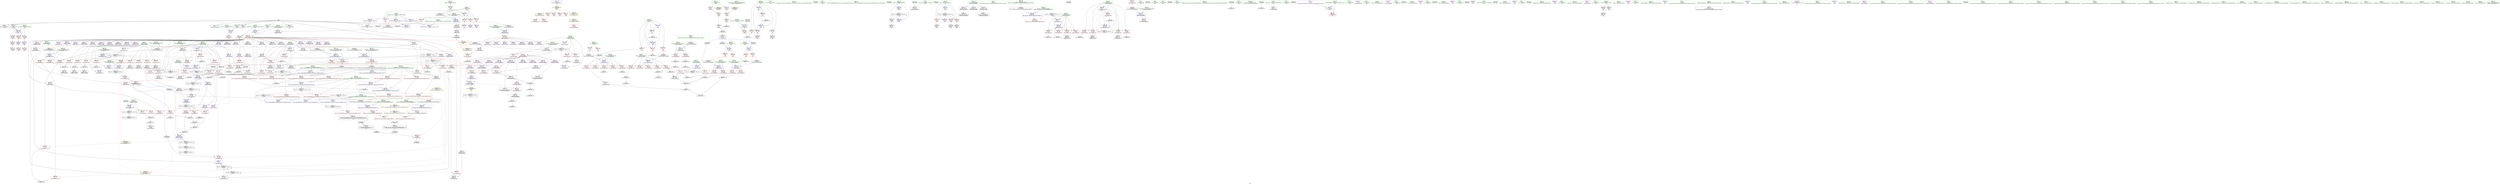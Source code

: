 digraph "SVFG" {
	label="SVFG";

	Node0x55eea0c219a0 [shape=record,color=grey,label="{NodeID: 0\nNullPtr}"];
	Node0x55eea0c219a0 -> Node0x55eea0c48940[style=solid];
	Node0x55eea0c219a0 -> Node0x55eea0c48a40[style=solid];
	Node0x55eea0c219a0 -> Node0x55eea0c48b10[style=solid];
	Node0x55eea0c219a0 -> Node0x55eea0c48be0[style=solid];
	Node0x55eea0c219a0 -> Node0x55eea0c48cb0[style=solid];
	Node0x55eea0c219a0 -> Node0x55eea0c48d80[style=solid];
	Node0x55eea0c219a0 -> Node0x55eea0c48e50[style=solid];
	Node0x55eea0c219a0 -> Node0x55eea0c4de40[style=solid];
	Node0x55eea0c219a0 -> Node0x55eea0c4f1f0[style=solid];
	Node0x55eea0c219a0 -> Node0x55eea0c6cd60[style=solid];
	Node0x55eea0c219a0 -> Node0x55eea0c6d1e0[style=solid];
	Node0x55eea0c219a0 -> Node0x55eea0c6dae0[style=solid];
	Node0x55eea0c583a0 [shape=record,color=yellow,style=double,label="{NodeID: 775\n6V_1 = ENCHI(MR_6V_0)\npts\{1 \}\nFun[_ZN6solver6printfEPKcz]}"];
	Node0x55eea0c583a0 -> Node0x55eea0c52460[style=dashed];
	Node0x55eea0c4f120 [shape=record,color=blue,label="{NodeID: 443\n399\<--398\nthis.addr\<--this\n_ZN6solverC2Ev\n}"];
	Node0x55eea0c4f120 -> Node0x55eea0c55040[style=dashed];
	Node0x55eea0c52600 [shape=record,color=red,label="{NodeID: 277\n88\<--87\n\<--tv_usec\n_Z3secv\n}"];
	Node0x55eea0c52600 -> Node0x55eea0c490f0[style=solid];
	Node0x55eea0c43360 [shape=record,color=green,label="{NodeID: 111\n786\<--787\nundef.agg.tmp\<--undef.agg.tmp_field_insensitive\n_ZSt11min_elementIPiET_S1_S1_\n}"];
	Node0x55eea0ca5150 [shape=record,color=yellow,style=double,label="{NodeID: 886\n49V_9 = CSCHI(MR_49V_2)\npts\{313 \}\nCS[]|{<s0>23}}"];
	Node0x55eea0ca5150:s0 -> Node0x55eea0c86750[style=dashed,color=blue];
	Node0x55eea0c8c150 [shape=record,color=black,label="{NodeID: 720\nMR_67V_2 = PHI(MR_67V_4, MR_67V_1, )\npts\{460 \}\n}"];
	Node0x55eea0c8c150 -> Node0x55eea0c4f7a0[style=dashed];
	Node0x55eea0c4c380 [shape=record,color=red,label="{NodeID: 388\n699\<--689\n\<--__b.addr\n_ZSt3minIiERKT_S2_S2_\n}"];
	Node0x55eea0c4c380 -> Node0x55eea0c60300[style=solid];
	Node0x55eea0c47890 [shape=record,color=purple,label="{NodeID: 222\n540\<--476\narrayidx21\<--this1\n_ZN6solver5solveEv\n}"];
	Node0x55eea0c47890 -> Node0x55eea0c57400[style=solid];
	Node0x55eea0c43ce0 [shape=record,color=green,label="{NodeID: 56\n191\<--192\nargc.addr\<--argc.addr_field_insensitive\nmain\n}"];
	Node0x55eea0c43ce0 -> Node0x55eea0c53640[style=solid];
	Node0x55eea0c43ce0 -> Node0x55eea0c4e4f0[style=solid];
	Node0x55eea0c6bfe0 [shape=record,color=grey,label="{NodeID: 665\n621 = Binary(613, 620, )\n}"];
	Node0x55eea0c6bfe0 -> Node0x55eea0c6be60[style=solid];
	Node0x55eea0c55380 [shape=record,color=red,label="{NodeID: 333\n446\<--421\n\<--i\n_ZN6solver5inputEv\n}"];
	Node0x55eea0c55380 -> Node0x55eea0c69460[style=solid];
	Node0x55eea0c4abc0 [shape=record,color=black,label="{NodeID: 167\n740\<--737\nsub.ptr.lhs.cast\<--\n_ZN6solver6printfEPKcz\n}"];
	Node0x55eea0c4abc0 -> Node0x55eea0c692e0[style=solid];
	Node0x55eea0c1c5e0 [shape=record,color=green,label="{NodeID: 1\n7\<--1\n__dso_handle\<--dummyObj\nGlob }"];
	Node0x55eea0c4f1f0 [shape=record,color=blue, style = dotted,label="{NodeID: 444\n403\<--3\nout_p\<--dummyVal\n_ZN6solverC2Ev\n|{<s0>19}}"];
	Node0x55eea0c4f1f0:s0 -> Node0x55eea0ca4e90[style=dashed,color=blue];
	Node0x55eea0c526d0 [shape=record,color=red,label="{NodeID: 278\n125\<--105\n\<--c.addr\n_Z12print_statusiiddi\n}"];
	Node0x55eea0c526d0 -> Node0x55eea0c6b560[style=solid];
	Node0x55eea0c43430 [shape=record,color=green,label="{NodeID: 112\n793\<--794\n_ZN9__gnu_cxx5__ops16__iter_less_iterEv\<--_ZN9__gnu_cxx5__ops16__iter_less_iterEv_field_insensitive\n}"];
	Node0x55eea0cc3ab0 [shape=record,color=black,label="{NodeID: 887\n81 = PHI()\n}"];
	Node0x55eea0c8c650 [shape=record,color=black,label="{NodeID: 721\nMR_69V_2 = PHI(MR_69V_3, MR_69V_1, )\npts\{462 \}\n}"];
	Node0x55eea0c8c650 -> Node0x55eea0c579b0[style=dashed];
	Node0x55eea0c8c650 -> Node0x55eea0c4f870[style=dashed];
	Node0x55eea0c8c650 -> Node0x55eea0c8c650[style=dashed];
	Node0x55eea0c4c450 [shape=record,color=red,label="{NodeID: 389\n694\<--693\n\<--\n_ZSt3minIiERKT_S2_S2_\n}"];
	Node0x55eea0c4c450 -> Node0x55eea0c6e860[style=solid];
	Node0x55eea0c47960 [shape=record,color=purple,label="{NodeID: 223\n560\<--476\ndp26\<--this1\n_ZN6solver5solveEv\n}"];
	Node0x55eea0c43db0 [shape=record,color=green,label="{NodeID: 57\n193\<--194\nargv.addr\<--argv.addr_field_insensitive\nmain\n}"];
	Node0x55eea0c43db0 -> Node0x55eea0c53710[style=solid];
	Node0x55eea0c43db0 -> Node0x55eea0c537e0[style=solid];
	Node0x55eea0c43db0 -> Node0x55eea0c538b0[style=solid];
	Node0x55eea0c43db0 -> Node0x55eea0c4e5c0[style=solid];
	Node0x55eea0c6c160 [shape=record,color=grey,label="{NodeID: 666\n170 = Binary(163, 169, )\n}"];
	Node0x55eea0c6c160 -> Node0x55eea0c6c760[style=solid];
	Node0x55eea0c55450 [shape=record,color=red,label="{NodeID: 334\n435\<--434\n\<--N2\n_ZN6solver5inputEv\n}"];
	Node0x55eea0c55450 -> Node0x55eea0c6eb60[style=solid];
	Node0x55eea0c4ac90 [shape=record,color=black,label="{NodeID: 168\n741\<--739\nsub.ptr.rhs.cast\<--arraydecay8\n_ZN6solver6printfEPKcz\n}"];
	Node0x55eea0c4ac90 -> Node0x55eea0c692e0[style=solid];
	Node0x55eea0c3f1c0 [shape=record,color=green,label="{NodeID: 2\n8\<--1\n.str\<--dummyObj\nGlob }"];
	Node0x55eea0c4f2c0 [shape=record,color=blue,label="{NodeID: 445\n419\<--418\nthis.addr\<--this\n_ZN6solver5inputEv\n}"];
	Node0x55eea0c4f2c0 -> Node0x55eea0c55110[style=dashed];
	Node0x55eea0c527a0 [shape=record,color=red,label="{NodeID: 279\n133\<--105\n\<--c.addr\n_Z12print_statusiiddi\n}"];
	Node0x55eea0c527a0 -> Node0x55eea0c6a660[style=solid];
	Node0x55eea0c43530 [shape=record,color=green,label="{NodeID: 113\n796\<--797\n_ZSt13__min_elementIPiN9__gnu_cxx5__ops15_Iter_less_iterEET_S4_S4_T0_\<--_ZSt13__min_elementIPiN9__gnu_cxx5__ops15_Iter_less_iterEET_S4_S4_T0__field_insensitive\n}"];
	Node0x55eea0cc7da0 [shape=record,color=black,label="{NodeID: 888\n176 = PHI()\n}"];
	Node0x55eea0c8cb50 [shape=record,color=black,label="{NodeID: 722\nMR_71V_2 = PHI(MR_71V_3, MR_71V_1, )\npts\{464 \}\n}"];
	Node0x55eea0c8cb50 -> Node0x55eea0c4f940[style=dashed];
	Node0x55eea0c8cb50 -> Node0x55eea0c8cb50[style=dashed];
	Node0x55eea0c4c520 [shape=record,color=red,label="{NodeID: 390\n696\<--695\n\<--\n_ZSt3minIiERKT_S2_S2_\n}"];
	Node0x55eea0c4c520 -> Node0x55eea0c6e860[style=solid];
	Node0x55eea0c47a30 [shape=record,color=purple,label="{NodeID: 224\n563\<--476\narrayidx28\<--this1\n_ZN6solver5solveEv\n}"];
	Node0x55eea0c43e80 [shape=record,color=green,label="{NodeID: 58\n195\<--196\nparallel\<--parallel_field_insensitive\nmain\n}"];
	Node0x55eea0c43e80 -> Node0x55eea0c53980[style=solid];
	Node0x55eea0c43e80 -> Node0x55eea0c4e690[style=solid];
	Node0x55eea0c43e80 -> Node0x55eea0c4e900[style=solid];
	Node0x55eea0c6c2e0 [shape=record,color=grey,label="{NodeID: 667\n168 = Binary(164, 167, )\n}"];
	Node0x55eea0c6c2e0 -> Node0x55eea0c49290[style=solid];
	Node0x55eea0c55520 [shape=record,color=red,label="{NodeID: 335\n476\<--453\nthis1\<--this.addr\n_ZN6solver5solveEv\n|{|<s38>37}}"];
	Node0x55eea0c55520 -> Node0x55eea0c46ed0[style=solid];
	Node0x55eea0c55520 -> Node0x55eea0c46fa0[style=solid];
	Node0x55eea0c55520 -> Node0x55eea0c47070[style=solid];
	Node0x55eea0c55520 -> Node0x55eea0c47140[style=solid];
	Node0x55eea0c55520 -> Node0x55eea0c47210[style=solid];
	Node0x55eea0c55520 -> Node0x55eea0c472e0[style=solid];
	Node0x55eea0c55520 -> Node0x55eea0c473b0[style=solid];
	Node0x55eea0c55520 -> Node0x55eea0c47480[style=solid];
	Node0x55eea0c55520 -> Node0x55eea0c47550[style=solid];
	Node0x55eea0c55520 -> Node0x55eea0c47620[style=solid];
	Node0x55eea0c55520 -> Node0x55eea0c476f0[style=solid];
	Node0x55eea0c55520 -> Node0x55eea0c477c0[style=solid];
	Node0x55eea0c55520 -> Node0x55eea0c47890[style=solid];
	Node0x55eea0c55520 -> Node0x55eea0c47960[style=solid];
	Node0x55eea0c55520 -> Node0x55eea0c47a30[style=solid];
	Node0x55eea0c55520 -> Node0x55eea0c47b00[style=solid];
	Node0x55eea0c55520 -> Node0x55eea0c47bd0[style=solid];
	Node0x55eea0c55520 -> Node0x55eea0c47ca0[style=solid];
	Node0x55eea0c55520 -> Node0x55eea0c47d70[style=solid];
	Node0x55eea0c55520 -> Node0x55eea0c47e40[style=solid];
	Node0x55eea0c55520 -> Node0x55eea0c47f10[style=solid];
	Node0x55eea0c55520 -> Node0x55eea0c500a0[style=solid];
	Node0x55eea0c55520 -> Node0x55eea0c50170[style=solid];
	Node0x55eea0c55520 -> Node0x55eea0c50240[style=solid];
	Node0x55eea0c55520 -> Node0x55eea0c50310[style=solid];
	Node0x55eea0c55520 -> Node0x55eea0c503e0[style=solid];
	Node0x55eea0c55520 -> Node0x55eea0c504b0[style=solid];
	Node0x55eea0c55520 -> Node0x55eea0c50580[style=solid];
	Node0x55eea0c55520 -> Node0x55eea0c50650[style=solid];
	Node0x55eea0c55520 -> Node0x55eea0c50720[style=solid];
	Node0x55eea0c55520 -> Node0x55eea0c507f0[style=solid];
	Node0x55eea0c55520 -> Node0x55eea0c508c0[style=solid];
	Node0x55eea0c55520 -> Node0x55eea0c50990[style=solid];
	Node0x55eea0c55520 -> Node0x55eea0c50a60[style=solid];
	Node0x55eea0c55520 -> Node0x55eea0c50b30[style=solid];
	Node0x55eea0c55520 -> Node0x55eea0c50c00[style=solid];
	Node0x55eea0c55520 -> Node0x55eea0c50cd0[style=solid];
	Node0x55eea0c55520 -> Node0x55eea0c50da0[style=solid];
	Node0x55eea0c55520:s38 -> Node0x55eea0cca160[style=solid,color=red];
	Node0x55eea0c4ad60 [shape=record,color=black,label="{NodeID: 169\n754\<--749\nidx.ext\<--call\n_ZN6solver6printfEPKcz\n}"];
	Node0x55eea0c3f250 [shape=record,color=green,label="{NodeID: 3\n12\<--1\n_ZZ12print_statusiiddiE1L\<--dummyObj\nGlob }"];
	Node0x55eea0c58670 [shape=record,color=yellow,style=double,label="{NodeID: 778\n49V_1 = ENCHI(MR_49V_0)\npts\{313 \}\nFun[_ZNK9__gnu_cxx5__ops15_Iter_less_iterclIPiS3_EEbT_T0_]}"];
	Node0x55eea0c58670 -> Node0x55eea0c4d8a0[style=dashed];
	Node0x55eea0c58670 -> Node0x55eea0c4d970[style=dashed];
	Node0x55eea0c4f390 [shape=record,color=blue,label="{NodeID: 446\n421\<--130\ni\<--\n_ZN6solver5inputEv\n}"];
	Node0x55eea0c4f390 -> Node0x55eea0c86c50[style=dashed];
	Node0x55eea0c52870 [shape=record,color=red,label="{NodeID: 280\n143\<--105\n\<--c.addr\n_Z12print_statusiiddi\n}"];
	Node0x55eea0c47ff0 [shape=record,color=green,label="{NodeID: 114\n811\<--812\nretval\<--retval_field_insensitive\n_ZSt13__min_elementIPiN9__gnu_cxx5__ops15_Iter_less_iterEET_S4_S4_T0_\n}"];
	Node0x55eea0c47ff0 -> Node0x55eea0c4cd40[style=solid];
	Node0x55eea0c47ff0 -> Node0x55eea0c60b20[style=solid];
	Node0x55eea0c47ff0 -> Node0x55eea0c60e60[style=solid];
	Node0x55eea0cc7ea0 [shape=record,color=black,label="{NodeID: 889\n57 = PHI()\n}"];
	Node0x55eea0c8d050 [shape=record,color=black,label="{NodeID: 723\nMR_73V_2 = PHI(MR_73V_3, MR_73V_1, )\npts\{466 \}\n}"];
	Node0x55eea0c8d050 -> Node0x55eea0c579b0[style=dashed];
	Node0x55eea0c8d050 -> Node0x55eea0c89450[style=dashed];
	Node0x55eea0c8d050 -> Node0x55eea0c8d050[style=dashed];
	Node0x55eea0c4c5f0 [shape=record,color=red,label="{NodeID: 391\n719\<--711\nthis1\<--this.addr\n_ZN6solver6printfEPKcz\n}"];
	Node0x55eea0c4c5f0 -> Node0x55eea0c510e0[style=solid];
	Node0x55eea0c4c5f0 -> Node0x55eea0c511b0[style=solid];
	Node0x55eea0c4c5f0 -> Node0x55eea0c51280[style=solid];
	Node0x55eea0c4c5f0 -> Node0x55eea0c51350[style=solid];
	Node0x55eea0c4c5f0 -> Node0x55eea0c51420[style=solid];
	Node0x55eea0c4c5f0 -> Node0x55eea0c514f0[style=solid];
	Node0x55eea0c4c5f0 -> Node0x55eea0c515c0[style=solid];
	Node0x55eea0c4c5f0 -> Node0x55eea0c51690[style=solid];
	Node0x55eea0c4c5f0 -> Node0x55eea0c51760[style=solid];
	Node0x55eea0c4c5f0 -> Node0x55eea0c51830[style=solid];
	Node0x55eea0c4c5f0 -> Node0x55eea0c51900[style=solid];
	Node0x55eea0c4c5f0 -> Node0x55eea0c519d0[style=solid];
	Node0x55eea0c47b00 [shape=record,color=purple,label="{NodeID: 225\n566\<--476\narrayidx30\<--this1\n_ZN6solver5solveEv\n}"];
	Node0x55eea0c47b00 -> Node0x55eea0c4fc80[style=solid];
	Node0x55eea0c43f50 [shape=record,color=green,label="{NodeID: 59\n197\<--198\nstatus\<--status_field_insensitive\nmain\n}"];
	Node0x55eea0c43f50 -> Node0x55eea0c53a50[style=solid];
	Node0x55eea0c43f50 -> Node0x55eea0c53b20[style=solid];
	Node0x55eea0c43f50 -> Node0x55eea0c53bf0[style=solid];
	Node0x55eea0c43f50 -> Node0x55eea0c4e760[style=solid];
	Node0x55eea0c43f50 -> Node0x55eea0c4e9d0[style=solid];
	Node0x55eea0c6c460 [shape=record,color=grey,label="{NodeID: 668\n279 = Binary(277, 278, )\n}"];
	Node0x55eea0c555f0 [shape=record,color=red,label="{NodeID: 336\n487\<--455\n\<--i\n_ZN6solver5solveEv\n}"];
	Node0x55eea0c555f0 -> Node0x55eea0c6d360[style=solid];
	Node0x55eea0c4ae30 [shape=record,color=black,label="{NodeID: 170\n758\<--757\narraydecay1112\<--arraydecay11\n_ZN6solver6printfEPKcz\n}"];
	Node0x55eea0c3f500 [shape=record,color=green,label="{NodeID: 4\n13\<--1\n\<--dummyObj\nCan only get source location for instruction, argument, global var or function.}"];
	Node0x55eea0c4f460 [shape=record,color=blue,label="{NodeID: 447\n421\<--447\ni\<--inc\n_ZN6solver5inputEv\n}"];
	Node0x55eea0c4f460 -> Node0x55eea0c86c50[style=dashed];
	Node0x55eea0c52940 [shape=record,color=red,label="{NodeID: 281\n153\<--105\n\<--c.addr\n_Z12print_statusiiddi\n}"];
	Node0x55eea0c480c0 [shape=record,color=green,label="{NodeID: 115\n813\<--814\n__comp\<--__comp_field_insensitive\n_ZSt13__min_elementIPiN9__gnu_cxx5__ops15_Iter_less_iterEET_S4_S4_T0_\n|{<s0>45}}"];
	Node0x55eea0c480c0:s0 -> Node0x55eea0cca490[style=solid,color=red];
	Node0x55eea0cc7fa0 [shape=record,color=black,label="{NodeID: 890\n430 = PHI()\n}"];
	Node0x55eea0c8d550 [shape=record,color=black,label="{NodeID: 724\nMR_75V_2 = PHI(MR_75V_4, MR_75V_1, )\npts\{468 \}\n}"];
	Node0x55eea0c8d550 -> Node0x55eea0c4fe20[style=dashed];
	Node0x55eea0c4c6c0 [shape=record,color=red,label="{NodeID: 392\n747\<--713\n\<--format.addr\n_ZN6solver6printfEPKcz\n}"];
	Node0x55eea0c47bd0 [shape=record,color=purple,label="{NodeID: 226\n588\<--476\nM44\<--this1\n_ZN6solver5solveEv\n}"];
	Node0x55eea0c47bd0 -> Node0x55eea0c575a0[style=solid];
	Node0x55eea0c44020 [shape=record,color=green,label="{NodeID: 60\n199\<--200\ni\<--i_field_insensitive\nmain\n}"];
	Node0x55eea0c44020 -> Node0x55eea0c53cc0[style=solid];
	Node0x55eea0c44020 -> Node0x55eea0c53d90[style=solid];
	Node0x55eea0c44020 -> Node0x55eea0c53e60[style=solid];
	Node0x55eea0c44020 -> Node0x55eea0c53f30[style=solid];
	Node0x55eea0c44020 -> Node0x55eea0c4e830[style=solid];
	Node0x55eea0c44020 -> Node0x55eea0c4eaa0[style=solid];
	Node0x55eea0c6c5e0 [shape=record,color=grey,label="{NodeID: 669\n174 = Binary(160, 173, )\n}"];
	Node0x55eea0c556c0 [shape=record,color=red,label="{NodeID: 337\n493\<--455\n\<--i\n_ZN6solver5solveEv\n}"];
	Node0x55eea0c556c0 -> Node0x55eea0c69be0[style=solid];
	Node0x55eea0c4af00 [shape=record,color=black,label="{NodeID: 171\n766\<--763\nsub.ptr.lhs.cast16\<--\n_ZN6solver6printfEPKcz\n}"];
	Node0x55eea0c4af00 -> Node0x55eea0c69ee0[style=solid];
	Node0x55eea0c3f590 [shape=record,color=green,label="{NodeID: 5\n14\<--1\nstderr\<--dummyObj\nGlob }"];
	Node0x55eea0c58830 [shape=record,color=yellow,style=double,label="{NodeID: 780\n6V_1 = ENCHI(MR_6V_0)\npts\{1 \}\nFun[main]|{|<s4>17|<s5>23}}"];
	Node0x55eea0c58830 -> Node0x55eea0c52120[style=dashed];
	Node0x55eea0c58830 -> Node0x55eea0c521f0[style=dashed];
	Node0x55eea0c58830 -> Node0x55eea0c522c0[style=dashed];
	Node0x55eea0c58830 -> Node0x55eea0c52390[style=dashed];
	Node0x55eea0c58830:s4 -> Node0x55eea0c5a4c0[style=dashed,color=red];
	Node0x55eea0c58830:s5 -> Node0x55eea0c59930[style=dashed,color=red];
	Node0x55eea0c4f530 [shape=record,color=blue,label="{NodeID: 448\n453\<--452\nthis.addr\<--this\n_ZN6solver5solveEv\n}"];
	Node0x55eea0c4f530 -> Node0x55eea0c55520[style=dashed];
	Node0x55eea0c52a10 [shape=record,color=red,label="{NodeID: 282\n164\<--105\n\<--c.addr\n_Z12print_statusiiddi\n}"];
	Node0x55eea0c52a10 -> Node0x55eea0c6c2e0[style=solid];
	Node0x55eea0c48190 [shape=record,color=green,label="{NodeID: 116\n815\<--816\n__first.addr\<--__first.addr_field_insensitive\n_ZSt13__min_elementIPiN9__gnu_cxx5__ops15_Iter_less_iterEET_S4_S4_T0_\n}"];
	Node0x55eea0c48190 -> Node0x55eea0c4ce10[style=solid];
	Node0x55eea0c48190 -> Node0x55eea0c4cee0[style=solid];
	Node0x55eea0c48190 -> Node0x55eea0c4cfb0[style=solid];
	Node0x55eea0c48190 -> Node0x55eea0c4d080[style=solid];
	Node0x55eea0c48190 -> Node0x55eea0c4d150[style=solid];
	Node0x55eea0c48190 -> Node0x55eea0c4d220[style=solid];
	Node0x55eea0c48190 -> Node0x55eea0c60980[style=solid];
	Node0x55eea0c48190 -> Node0x55eea0c60cc0[style=solid];
	Node0x55eea0cc80a0 [shape=record,color=black,label="{NodeID: 891\n146 = PHI()\n}"];
	Node0x55eea0c8da50 [shape=record,color=black,label="{NodeID: 725\nMR_77V_2 = PHI(MR_77V_3, MR_77V_1, )\npts\{470 \}\n}"];
	Node0x55eea0c8da50 -> Node0x55eea0c4fef0[style=dashed];
	Node0x55eea0c8da50 -> Node0x55eea0c8da50[style=dashed];
	Node0x55eea0c4c790 [shape=record,color=red,label="{NodeID: 393\n721\<--720\n\<--out_p\n_ZN6solver6printfEPKcz\n}"];
	Node0x55eea0c4c790 -> Node0x55eea0c6dae0[style=solid];
	Node0x55eea0c47ca0 [shape=record,color=purple,label="{NodeID: 227\n593\<--476\ndp48\<--this1\n_ZN6solver5solveEv\n}"];
	Node0x55eea0c440f0 [shape=record,color=green,label="{NodeID: 61\n201\<--202\nt0\<--t0_field_insensitive\nmain\n}"];
	Node0x55eea0c440f0 -> Node0x55eea0c54000[style=solid];
	Node0x55eea0c440f0 -> Node0x55eea0c540d0[style=solid];
	Node0x55eea0c440f0 -> Node0x55eea0c4eb70[style=solid];
	Node0x55eea0c6c760 [shape=record,color=grey,label="{NodeID: 670\n173 = Binary(170, 172, )\n}"];
	Node0x55eea0c6c760 -> Node0x55eea0c6c5e0[style=solid];
	Node0x55eea0c55790 [shape=record,color=red,label="{NodeID: 338\n506\<--455\n\<--i\n_ZN6solver5solveEv\n}"];
	Node0x55eea0c55790 -> Node0x55eea0c68ce0[style=solid];
	Node0x55eea0c4afd0 [shape=record,color=black,label="{NodeID: 172\n767\<--765\nsub.ptr.rhs.cast17\<--arraydecay15\n_ZN6solver6printfEPKcz\n}"];
	Node0x55eea0c4afd0 -> Node0x55eea0c69ee0[style=solid];
	Node0x55eea0c3f620 [shape=record,color=green,label="{NodeID: 6\n15\<--1\n.str.1\<--dummyObj\nGlob }"];
	Node0x55eea0c4f600 [shape=record,color=blue,label="{NodeID: 449\n455\<--136\ni\<--\n_ZN6solver5solveEv\n}"];
	Node0x55eea0c4f600 -> Node0x55eea0c8b750[style=dashed];
	Node0x55eea0c52ae0 [shape=record,color=red,label="{NodeID: 283\n122\<--107\n\<--C.addr\n_Z12print_statusiiddi\n}"];
	Node0x55eea0c52ae0 -> Node0x55eea0c6efe0[style=solid];
	Node0x55eea0c48260 [shape=record,color=green,label="{NodeID: 117\n817\<--818\n__last.addr\<--__last.addr_field_insensitive\n_ZSt13__min_elementIPiN9__gnu_cxx5__ops15_Iter_less_iterEET_S4_S4_T0_\n}"];
	Node0x55eea0c48260 -> Node0x55eea0c4d2f0[style=solid];
	Node0x55eea0c48260 -> Node0x55eea0c4d3c0[style=solid];
	Node0x55eea0c48260 -> Node0x55eea0c60a50[style=solid];
	Node0x55eea0cc81a0 [shape=record,color=black,label="{NodeID: 892\n150 = PHI(78, )\n}"];
	Node0x55eea0cc81a0 -> Node0x55eea0c4e350[style=solid];
	Node0x55eea0c8df50 [shape=record,color=black,label="{NodeID: 726\nMR_79V_2 = PHI(MR_79V_3, MR_79V_1, )\npts\{472 \}\n}"];
	Node0x55eea0c8df50 -> Node0x55eea0c92360[style=dashed];
	Node0x55eea0c4c860 [shape=record,color=red,label="{NodeID: 394\n735\<--734\n\<--out_p5\n_ZN6solver6printfEPKcz\n}"];
	Node0x55eea0c47d70 [shape=record,color=purple,label="{NodeID: 228\n596\<--476\narrayidx50\<--this1\n_ZN6solver5solveEv\n}"];
	Node0x55eea0c441c0 [shape=record,color=green,label="{NodeID: 62\n203\<--204\nt1\<--t1_field_insensitive\nmain\n}"];
	Node0x55eea0c441c0 -> Node0x55eea0c541a0[style=solid];
	Node0x55eea0c441c0 -> Node0x55eea0c54270[style=solid];
	Node0x55eea0c441c0 -> Node0x55eea0c4ec40[style=solid];
	Node0x55eea0c6c8e0 [shape=record,color=grey,label="{NodeID: 671\n613 = Binary(610, 612, )\n}"];
	Node0x55eea0c6c8e0 -> Node0x55eea0c6bfe0[style=solid];
	Node0x55eea0c55860 [shape=record,color=red,label="{NodeID: 339\n534\<--455\n\<--i\n_ZN6solver5solveEv\n}"];
	Node0x55eea0c55860 -> Node0x55eea0c6ac60[style=solid];
	Node0x55eea0c4b0a0 [shape=record,color=black,label="{NodeID: 173\n777\<--795\n_ZSt11min_elementIPiET_S1_S1__ret\<--call\n_ZSt11min_elementIPiET_S1_S1_\n|{<s0>36}}"];
	Node0x55eea0c4b0a0:s0 -> Node0x55eea0cc97d0[style=solid,color=blue];
	Node0x55eea0c3f6b0 [shape=record,color=green,label="{NodeID: 7\n17\<--1\n.str.2\<--dummyObj\nGlob }"];
	Node0x55eea0c4f6d0 [shape=record,color=blue,label="{NodeID: 450\n457\<--497\na\<--\n_ZN6solver5solveEv\n}"];
	Node0x55eea0c4f6d0 -> Node0x55eea0c55d40[style=dashed];
	Node0x55eea0c4f6d0 -> Node0x55eea0c8bc50[style=dashed];
	Node0x55eea0c52bb0 [shape=record,color=red,label="{NodeID: 284\n126\<--107\n\<--C.addr\n_Z12print_statusiiddi\n}"];
	Node0x55eea0c52bb0 -> Node0x55eea0c6b3e0[style=solid];
	Node0x55eea0c48330 [shape=record,color=green,label="{NodeID: 118\n819\<--820\n__result\<--__result_field_insensitive\n_ZSt13__min_elementIPiN9__gnu_cxx5__ops15_Iter_less_iterEET_S4_S4_T0_\n}"];
	Node0x55eea0c48330 -> Node0x55eea0c4d490[style=solid];
	Node0x55eea0c48330 -> Node0x55eea0c4d560[style=solid];
	Node0x55eea0c48330 -> Node0x55eea0c60bf0[style=solid];
	Node0x55eea0c48330 -> Node0x55eea0c60d90[style=solid];
	Node0x55eea0cc8390 [shape=record,color=black,label="{NodeID: 893\n444 = PHI()\n}"];
	Node0x55eea0c8e450 [shape=record,color=black,label="{NodeID: 727\nMR_81V_2 = PHI(MR_81V_3, MR_81V_1, )\npts\{474 \}\n}"];
	Node0x55eea0c8e450 -> Node0x55eea0c574d0[style=dashed];
	Node0x55eea0c8e450 -> Node0x55eea0c92860[style=dashed];
	Node0x55eea0c4c930 [shape=record,color=red,label="{NodeID: 395\n737\<--736\n\<--out_p6\n_ZN6solver6printfEPKcz\n}"];
	Node0x55eea0c4c930 -> Node0x55eea0c4abc0[style=solid];
	Node0x55eea0c47e40 [shape=record,color=purple,label="{NodeID: 229\n599\<--476\narrayidx52\<--this1\n_ZN6solver5solveEv\n|{<s0>35}}"];
	Node0x55eea0c47e40:s0 -> Node0x55eea0cc9dd0[style=solid,color=red];
	Node0x55eea0c44290 [shape=record,color=green,label="{NodeID: 63\n205\<--206\nC\<--C_field_insensitive\nmain\n}"];
	Node0x55eea0c44290 -> Node0x55eea0c54340[style=solid];
	Node0x55eea0c44290 -> Node0x55eea0c54410[style=solid];
	Node0x55eea0c6ca60 [shape=record,color=grey,label="{NodeID: 672\n90 = Binary(89, 91, )\n}"];
	Node0x55eea0c6ca60 -> Node0x55eea0c6cbe0[style=solid];
	Node0x55eea0c55930 [shape=record,color=red,label="{NodeID: 340\n561\<--455\n\<--i\n_ZN6solver5solveEv\n}"];
	Node0x55eea0c55930 -> Node0x55eea0c4a130[style=solid];
	Node0x55eea0c4b170 [shape=record,color=black,label="{NodeID: 174\n808\<--852\n_ZSt13__min_elementIPiN9__gnu_cxx5__ops15_Iter_less_iterEET_S4_S4_T0__ret\<--\n_ZSt13__min_elementIPiN9__gnu_cxx5__ops15_Iter_less_iterEET_S4_S4_T0_\n|{<s0>44}}"];
	Node0x55eea0c4b170:s0 -> Node0x55eea0cc8de0[style=solid,color=blue];
	Node0x55eea0c3fef0 [shape=record,color=green,label="{NodeID: 8\n19\<--1\n.str.3\<--dummyObj\nGlob }"];
	Node0x55eea0c4f7a0 [shape=record,color=blue,label="{NodeID: 451\n459\<--130\nx\<--\n_ZN6solver5solveEv\n}"];
	Node0x55eea0c4f7a0 -> Node0x55eea0c55e10[style=dashed];
	Node0x55eea0c4f7a0 -> Node0x55eea0c55ee0[style=dashed];
	Node0x55eea0c4f7a0 -> Node0x55eea0c55fb0[style=dashed];
	Node0x55eea0c4f7a0 -> Node0x55eea0c56080[style=dashed];
	Node0x55eea0c4f7a0 -> Node0x55eea0c56150[style=dashed];
	Node0x55eea0c4f7a0 -> Node0x55eea0c56220[style=dashed];
	Node0x55eea0c4f7a0 -> Node0x55eea0c4fd50[style=dashed];
	Node0x55eea0c4f7a0 -> Node0x55eea0c8c150[style=dashed];
	Node0x55eea0c52c80 [shape=record,color=red,label="{NodeID: 285\n144\<--107\n\<--C.addr\n_Z12print_statusiiddi\n}"];
	Node0x55eea0c48400 [shape=record,color=green,label="{NodeID: 119\n842\<--843\n_ZNK9__gnu_cxx5__ops15_Iter_less_iterclIPiS3_EEbT_T0_\<--_ZNK9__gnu_cxx5__ops15_Iter_less_iterclIPiS3_EEbT_T0__field_insensitive\n}"];
	Node0x55eea0cc8460 [shape=record,color=black,label="{NodeID: 894\n233 = PHI()\n}"];
	Node0x55eea0cc8460 -> Node0x55eea0c6d960[style=solid];
	Node0x55eea0c4ca00 [shape=record,color=red,label="{NodeID: 396\n753\<--752\n\<--out_p10\n_ZN6solver6printfEPKcz\n}"];
	Node0x55eea0c4ca00 -> Node0x55eea0c51de0[style=solid];
	Node0x55eea0c47f10 [shape=record,color=purple,label="{NodeID: 230\n600\<--476\ndp54\<--this1\n_ZN6solver5solveEv\n}"];
	Node0x55eea0c44360 [shape=record,color=green,label="{NodeID: 64\n207\<--208\nc\<--c_field_insensitive\nmain\n}"];
	Node0x55eea0c44360 -> Node0x55eea0c544e0[style=solid];
	Node0x55eea0c44360 -> Node0x55eea0c545b0[style=solid];
	Node0x55eea0c44360 -> Node0x55eea0c54680[style=solid];
	Node0x55eea0c44360 -> Node0x55eea0c54750[style=solid];
	Node0x55eea0c44360 -> Node0x55eea0c4ed10[style=solid];
	Node0x55eea0c44360 -> Node0x55eea0c4f050[style=solid];
	Node0x55eea0c6cbe0 [shape=record,color=grey,label="{NodeID: 673\n92 = Binary(86, 90, )\n}"];
	Node0x55eea0c6cbe0 -> Node0x55eea0c491c0[style=solid];
	Node0x55eea0c55a00 [shape=record,color=red,label="{NodeID: 341\n594\<--455\n\<--i\n_ZN6solver5solveEv\n}"];
	Node0x55eea0c55a00 -> Node0x55eea0c4a2d0[style=solid];
	Node0x55eea0c4b240 [shape=record,color=black,label="{NodeID: 175\n858\<--876\n_ZNK9__gnu_cxx5__ops15_Iter_less_iterclIPiS3_EEbT_T0__ret\<--cmp\n_ZNK9__gnu_cxx5__ops15_Iter_less_iterclIPiS3_EEbT_T0_\n|{<s0>45}}"];
	Node0x55eea0c4b240:s0 -> Node0x55eea0cc9010[style=solid,color=blue];
	Node0x55eea0c3ff80 [shape=record,color=green,label="{NodeID: 9\n21\<--1\n.str.4\<--dummyObj\nGlob }"];
	Node0x55eea0c4f870 [shape=record,color=blue,label="{NodeID: 452\n461\<--516\nt\<--add\n_ZN6solver5solveEv\n}"];
	Node0x55eea0c4f870 -> Node0x55eea0c88a50[style=dashed];
	Node0x55eea0c52d50 [shape=record,color=red,label="{NodeID: 286\n154\<--107\n\<--C.addr\n_Z12print_statusiiddi\n}"];
	Node0x55eea0c48500 [shape=record,color=green,label="{NodeID: 120\n855\<--856\nretval\<--retval_field_insensitive\n_ZN9__gnu_cxx5__ops16__iter_less_iterEv\n}"];
	Node0x55eea0cc8530 [shape=record,color=black,label="{NodeID: 895\n247 = PHI()\n}"];
	Node0x55eea0cc8530 -> Node0x55eea0c6e260[style=solid];
	Node0x55eea0c85450 [shape=record,color=black,label="{NodeID: 729\nMR_49V_6 = PHI(MR_49V_7, MR_49V_5, )\npts\{313 \}\n|{|<s9>35}}"];
	Node0x55eea0c85450 -> Node0x55eea0c575a0[style=dashed];
	Node0x55eea0c85450 -> Node0x55eea0c57670[style=dashed];
	Node0x55eea0c85450 -> Node0x55eea0c57740[style=dashed];
	Node0x55eea0c85450 -> Node0x55eea0c57810[style=dashed];
	Node0x55eea0c85450 -> Node0x55eea0c578e0[style=dashed];
	Node0x55eea0c85450 -> Node0x55eea0c579b0[style=dashed];
	Node0x55eea0c85450 -> Node0x55eea0c5fe20[style=dashed];
	Node0x55eea0c85450 -> Node0x55eea0c8b250[style=dashed];
	Node0x55eea0c85450 -> Node0x55eea0c85450[style=dashed];
	Node0x55eea0c85450:s9 -> Node0x55eea0c99510[style=dashed,color=red];
	Node0x55eea0c4cad0 [shape=record,color=red,label="{NodeID: 397\n763\<--762\n\<--out_p13\n_ZN6solver6printfEPKcz\n}"];
	Node0x55eea0c4cad0 -> Node0x55eea0c4af00[style=solid];
	Node0x55eea0c500a0 [shape=record,color=purple,label="{NodeID: 231\n603\<--476\narrayidx56\<--this1\n_ZN6solver5solveEv\n}"];
	Node0x55eea0c44430 [shape=record,color=green,label="{NodeID: 65\n209\<--210\ns\<--s_field_insensitive\nmain\n}"];
	Node0x55eea0c44430 -> Node0x55eea0c54820[style=solid];
	Node0x55eea0c44430 -> Node0x55eea0c548f0[style=solid];
	Node0x55eea0c44430 -> Node0x55eea0c549c0[style=solid];
	Node0x55eea0c44430 -> Node0x55eea0c54a90[style=solid];
	Node0x55eea0c44430 -> Node0x55eea0c54b60[style=solid];
	Node0x55eea0c44430 -> Node0x55eea0c4ede0[style=solid];
	Node0x55eea0c6cd60 [shape=record,color=grey,label="{NodeID: 674\n362 = cmp(361, 3, )\n}"];
	Node0x55eea0c55ad0 [shape=record,color=red,label="{NodeID: 342\n601\<--455\n\<--i\n_ZN6solver5solveEv\n}"];
	Node0x55eea0c55ad0 -> Node0x55eea0c4a470[style=solid];
	Node0x55eea0c4b310 [shape=record,color=purple,label="{NodeID: 176\n56\<--4\n\<--_ZStL8__ioinit\n__cxx_global_var_init\n}"];
	Node0x55eea0c40040 [shape=record,color=green,label="{NodeID: 10\n23\<--1\n.str.5\<--dummyObj\nGlob }"];
	Node0x55eea0c4f940 [shape=record,color=blue,label="{NodeID: 453\n463\<--130\ny\<--\n_ZN6solver5solveEv\n}"];
	Node0x55eea0c4f940 -> Node0x55eea0c563c0[style=dashed];
	Node0x55eea0c4f940 -> Node0x55eea0c56490[style=dashed];
	Node0x55eea0c4f940 -> Node0x55eea0c56560[style=dashed];
	Node0x55eea0c4f940 -> Node0x55eea0c56630[style=dashed];
	Node0x55eea0c4f940 -> Node0x55eea0c4f940[style=dashed];
	Node0x55eea0c4f940 -> Node0x55eea0c4fbb0[style=dashed];
	Node0x55eea0c4f940 -> Node0x55eea0c8cb50[style=dashed];
	Node0x55eea0c52e20 [shape=record,color=red,label="{NodeID: 287\n171\<--107\n\<--C.addr\n_Z12print_statusiiddi\n}"];
	Node0x55eea0c52e20 -> Node0x55eea0c49360[style=solid];
	Node0x55eea0c485d0 [shape=record,color=green,label="{NodeID: 121\n862\<--863\nthis.addr\<--this.addr_field_insensitive\n_ZNK9__gnu_cxx5__ops15_Iter_less_iterclIPiS3_EEbT_T0_\n}"];
	Node0x55eea0c485d0 -> Node0x55eea0c4d630[style=solid];
	Node0x55eea0c485d0 -> Node0x55eea0c60f30[style=solid];
	Node0x55eea0cc8600 [shape=record,color=black,label="{NodeID: 896\n257 = PHI()\n}"];
	Node0x55eea0c4cba0 [shape=record,color=red,label="{NodeID: 398\n790\<--780\n\<--__first.addr\n_ZSt11min_elementIPiET_S1_S1_\n|{<s0>44}}"];
	Node0x55eea0c4cba0:s0 -> Node0x55eea0cc9b50[style=solid,color=red];
	Node0x55eea0c50170 [shape=record,color=purple,label="{NodeID: 232\n606\<--476\narrayidx58\<--this1\n_ZN6solver5solveEv\n}"];
	Node0x55eea0c50170 -> Node0x55eea0c57670[style=solid];
	Node0x55eea0c44500 [shape=record,color=green,label="{NodeID: 66\n211\<--212\nexn.slot\<--exn.slot_field_insensitive\nmain\n}"];
	Node0x55eea0c44500 -> Node0x55eea0c54c30[style=solid];
	Node0x55eea0c44500 -> Node0x55eea0c4eeb0[style=solid];
	Node0x55eea0c6cee0 [shape=record,color=grey,label="{NodeID: 675\n769 = cmp(768, 744, )\n}"];
	Node0x55eea0c55ba0 [shape=record,color=red,label="{NodeID: 343\n628\<--455\n\<--i\n_ZN6solver5solveEv\n}"];
	Node0x55eea0c55ba0 -> Node0x55eea0c4a6e0[style=solid];
	Node0x55eea0c4b3e0 [shape=record,color=purple,label="{NodeID: 177\n9\<--8\n\<--.str\nCan only get source location for instruction, argument, global var or function.}"];
	Node0x55eea0c4b3e0 -> Node0x55eea0c4da40[style=solid];
	Node0x55eea0c40140 [shape=record,color=green,label="{NodeID: 11\n25\<--1\n.str.6\<--dummyObj\nGlob }"];
	Node0x55eea0c4fa10 [shape=record,color=blue,label="{NodeID: 454\n465\<--546\nref.tmp\<--add24\n_ZN6solver5solveEv\n|{|<s2>33}}"];
	Node0x55eea0c4fa10 -> Node0x55eea0c574d0[style=dashed];
	Node0x55eea0c4fa10 -> Node0x55eea0c89450[style=dashed];
	Node0x55eea0c4fa10:s2 -> Node0x55eea0c57e00[style=dashed,color=red];
	Node0x55eea0c52ef0 [shape=record,color=red,label="{NodeID: 288\n156\<--109\n\<--t0.addr\n_Z12print_statusiiddi\n}"];
	Node0x55eea0c52ef0 -> Node0x55eea0c6a4e0[style=solid];
	Node0x55eea0c486a0 [shape=record,color=green,label="{NodeID: 122\n864\<--865\n__it1.addr\<--__it1.addr_field_insensitive\n_ZNK9__gnu_cxx5__ops15_Iter_less_iterclIPiS3_EEbT_T0_\n}"];
	Node0x55eea0c486a0 -> Node0x55eea0c4d700[style=solid];
	Node0x55eea0c486a0 -> Node0x55eea0c61000[style=solid];
	Node0x55eea0cc86d0 [shape=record,color=black,label="{NodeID: 897\n268 = PHI(78, )\n}"];
	Node0x55eea0cc86d0 -> Node0x55eea0c4eb70[style=solid];
	Node0x55eea0c4cc70 [shape=record,color=red,label="{NodeID: 399\n791\<--782\n\<--__last.addr\n_ZSt11min_elementIPiET_S1_S1_\n|{<s0>44}}"];
	Node0x55eea0c4cc70:s0 -> Node0x55eea0cc9c90[style=solid,color=red];
	Node0x55eea0c50240 [shape=record,color=purple,label="{NodeID: 233\n608\<--476\nI\<--this1\n_ZN6solver5solveEv\n}"];
	Node0x55eea0c50240 -> Node0x55eea0c57740[style=solid];
	Node0x55eea0c445d0 [shape=record,color=green,label="{NodeID: 67\n213\<--214\nehselector.slot\<--ehselector.slot_field_insensitive\nmain\n}"];
	Node0x55eea0c445d0 -> Node0x55eea0c54d00[style=solid];
	Node0x55eea0c445d0 -> Node0x55eea0c4ef80[style=solid];
	Node0x55eea0c6d060 [shape=record,color=grey,label="{NodeID: 676\n502 = cmp(501, 503, )\n}"];
	Node0x55eea0c55c70 [shape=record,color=red,label="{NodeID: 344\n646\<--455\n\<--i\n_ZN6solver5solveEv\n}"];
	Node0x55eea0c55c70 -> Node0x55eea0c695e0[style=solid];
	Node0x55eea0c4b4e0 [shape=record,color=purple,label="{NodeID: 178\n145\<--15\n\<--.str.1\n_Z12print_statusiiddi\n}"];
	Node0x55eea0c40240 [shape=record,color=green,label="{NodeID: 12\n27\<--1\n.str.7\<--dummyObj\nGlob }"];
	Node0x55eea0c4fae0 [shape=record,color=blue,label="{NodeID: 455\n461\<--551\nt\<--\n_ZN6solver5solveEv\n}"];
	Node0x55eea0c4fae0 -> Node0x55eea0c88a50[style=dashed];
	Node0x55eea0c52fc0 [shape=record,color=red,label="{NodeID: 289\n159\<--109\n\<--t0.addr\n_Z12print_statusiiddi\n}"];
	Node0x55eea0c52fc0 -> Node0x55eea0c6aae0[style=solid];
	Node0x55eea0c48770 [shape=record,color=green,label="{NodeID: 123\n866\<--867\n__it2.addr\<--__it2.addr_field_insensitive\n_ZNK9__gnu_cxx5__ops15_Iter_less_iterclIPiS3_EEbT_T0_\n}"];
	Node0x55eea0c48770 -> Node0x55eea0c4d7d0[style=solid];
	Node0x55eea0c48770 -> Node0x55eea0c610d0[style=solid];
	Node0x55eea0cc8890 [shape=record,color=black,label="{NodeID: 898\n271 = PHI(78, )\n}"];
	Node0x55eea0cc8890 -> Node0x55eea0c4ec40[style=solid];
	Node0x55eea0c4cd40 [shape=record,color=red,label="{NodeID: 400\n852\<--811\n\<--retval\n_ZSt13__min_elementIPiN9__gnu_cxx5__ops15_Iter_less_iterEET_S4_S4_T0_\n}"];
	Node0x55eea0c4cd40 -> Node0x55eea0c4b170[style=solid];
	Node0x55eea0c50310 [shape=record,color=purple,label="{NodeID: 234\n611\<--476\nM59\<--this1\n_ZN6solver5solveEv\n}"];
	Node0x55eea0c50310 -> Node0x55eea0c57810[style=solid];
	Node0x55eea0c446a0 [shape=record,color=green,label="{NodeID: 68\n234\<--235\nstrcmp\<--strcmp_field_insensitive\n}"];
	Node0x55eea0c6d1e0 [shape=record,color=grey,label="{NodeID: 677\n323 = cmp(322, 3, )\n}"];
	Node0x55eea0c55d40 [shape=record,color=red,label="{NodeID: 345\n543\<--457\n\<--a\n_ZN6solver5solveEv\n}"];
	Node0x55eea0c55d40 -> Node0x55eea0c6a1e0[style=solid];
	Node0x55eea0c4b5b0 [shape=record,color=purple,label="{NodeID: 179\n175\<--17\n\<--.str.2\n_Z12print_statusiiddi\n}"];
	Node0x55eea0c40340 [shape=record,color=green,label="{NodeID: 13\n29\<--1\n.str.8\<--dummyObj\nGlob }"];
	Node0x55eea0c4fbb0 [shape=record,color=blue,label="{NodeID: 456\n463\<--556\ny\<--inc\n_ZN6solver5solveEv\n}"];
	Node0x55eea0c4fbb0 -> Node0x55eea0c563c0[style=dashed];
	Node0x55eea0c4fbb0 -> Node0x55eea0c56490[style=dashed];
	Node0x55eea0c4fbb0 -> Node0x55eea0c56560[style=dashed];
	Node0x55eea0c4fbb0 -> Node0x55eea0c56630[style=dashed];
	Node0x55eea0c4fbb0 -> Node0x55eea0c4f940[style=dashed];
	Node0x55eea0c4fbb0 -> Node0x55eea0c4fbb0[style=dashed];
	Node0x55eea0c4fbb0 -> Node0x55eea0c8cb50[style=dashed];
	Node0x55eea0c53090 [shape=record,color=red,label="{NodeID: 290\n158\<--111\n\<--t1.addr\n_Z12print_statusiiddi\n}"];
	Node0x55eea0c53090 -> Node0x55eea0c6aae0[style=solid];
	Node0x55eea0c48840 [shape=record,color=green,label="{NodeID: 124\n47\<--878\n_GLOBAL__sub_I_iwi_1_1.cpp\<--_GLOBAL__sub_I_iwi_1_1.cpp_field_insensitive\n}"];
	Node0x55eea0c48840 -> Node0x55eea0c4dd40[style=solid];
	Node0x55eea0cc89d0 [shape=record,color=black,label="{NodeID: 899\n281 = PHI()\n}"];
	Node0x55eea0c90a60 [shape=record,color=black,label="{NodeID: 733\nMR_83V_3 = PHI(MR_83V_4, MR_83V_2, )\npts\{686 \}\n}"];
	Node0x55eea0c90a60 -> Node0x55eea0c4c040[style=dashed];
	Node0x55eea0c4ce10 [shape=record,color=red,label="{NodeID: 401\n823\<--815\n\<--__first.addr\n_ZSt13__min_elementIPiN9__gnu_cxx5__ops15_Iter_less_iterEET_S4_S4_T0_\n}"];
	Node0x55eea0c4ce10 -> Node0x55eea0c6e560[style=solid];
	Node0x55eea0c503e0 [shape=record,color=purple,label="{NodeID: 235\n615\<--476\nM60\<--this1\n_ZN6solver5solveEv\n}"];
	Node0x55eea0c503e0 -> Node0x55eea0c578e0[style=solid];
	Node0x55eea0c447a0 [shape=record,color=green,label="{NodeID: 69\n259\<--260\nexit\<--exit_field_insensitive\n}"];
	Node0x55eea0c6d360 [shape=record,color=grey,label="{NodeID: 678\n490 = cmp(487, 489, )\n}"];
	Node0x55eea0c55e10 [shape=record,color=red,label="{NodeID: 346\n501\<--459\n\<--x\n_ZN6solver5solveEv\n}"];
	Node0x55eea0c55e10 -> Node0x55eea0c6d060[style=solid];
	Node0x55eea0c4b680 [shape=record,color=purple,label="{NodeID: 180\n232\<--19\n\<--.str.3\nmain\n}"];
	Node0x55eea0c40440 [shape=record,color=green,label="{NodeID: 14\n31\<--1\n.str.9\<--dummyObj\nGlob }"];
	Node0x55eea0c4fc80 [shape=record,color=blue,label="{NodeID: 457\n566\<--559\narrayidx30\<--\n_ZN6solver5solveEv\n}"];
	Node0x55eea0c4fc80 -> Node0x55eea0c89950[style=dashed];
	Node0x55eea0c53160 [shape=record,color=red,label="{NodeID: 291\n162\<--111\n\<--t1.addr\n_Z12print_statusiiddi\n}"];
	Node0x55eea0c53160 -> Node0x55eea0c6af60[style=solid];
	Node0x55eea0c48940 [shape=record,color=black,label="{NodeID: 125\n2\<--3\ndummyVal\<--dummyVal\n}"];
	Node0x55eea0cc8aa0 [shape=record,color=black,label="{NodeID: 900\n284 = PHI()\n}"];
	Node0x55eea0c4cee0 [shape=record,color=red,label="{NodeID: 402\n827\<--815\n\<--__first.addr\n_ZSt13__min_elementIPiN9__gnu_cxx5__ops15_Iter_less_iterEET_S4_S4_T0_\n}"];
	Node0x55eea0c4cee0 -> Node0x55eea0c60b20[style=solid];
	Node0x55eea0c504b0 [shape=record,color=purple,label="{NodeID: 236\n627\<--476\ndp64\<--this1\n_ZN6solver5solveEv\n}"];
	Node0x55eea0c448a0 [shape=record,color=green,label="{NodeID: 70\n285\<--286\nscanf\<--scanf_field_insensitive\n}"];
	Node0x55eea0c6d4e0 [shape=record,color=grey,label="{NodeID: 679\n521 = cmp(520, 503, )\n}"];
	Node0x55eea0c55ee0 [shape=record,color=red,label="{NodeID: 347\n510\<--459\n\<--x\n_ZN6solver5solveEv\n}"];
	Node0x55eea0c55ee0 -> Node0x55eea0c49ec0[style=solid];
	Node0x55eea0c4b750 [shape=record,color=purple,label="{NodeID: 181\n246\<--21\n\<--.str.4\nmain\n}"];
	Node0x55eea0c40540 [shape=record,color=green,label="{NodeID: 15\n33\<--1\n.str.10\<--dummyObj\nGlob }"];
	Node0x55eea0c4fd50 [shape=record,color=blue,label="{NodeID: 458\n459\<--570\nx\<--inc32\n_ZN6solver5solveEv\n}"];
	Node0x55eea0c4fd50 -> Node0x55eea0c55e10[style=dashed];
	Node0x55eea0c4fd50 -> Node0x55eea0c55ee0[style=dashed];
	Node0x55eea0c4fd50 -> Node0x55eea0c55fb0[style=dashed];
	Node0x55eea0c4fd50 -> Node0x55eea0c56080[style=dashed];
	Node0x55eea0c4fd50 -> Node0x55eea0c56150[style=dashed];
	Node0x55eea0c4fd50 -> Node0x55eea0c56220[style=dashed];
	Node0x55eea0c4fd50 -> Node0x55eea0c4fd50[style=dashed];
	Node0x55eea0c4fd50 -> Node0x55eea0c8c150[style=dashed];
	Node0x55eea0c53230 [shape=record,color=red,label="{NodeID: 292\n134\<--113\n\<--nth.addr\n_Z12print_statusiiddi\n}"];
	Node0x55eea0c53230 -> Node0x55eea0c6a360[style=solid];
	Node0x55eea0c48a40 [shape=record,color=black,label="{NodeID: 126\n188\<--3\nargv\<--dummyVal\nmain\n1st arg main }"];
	Node0x55eea0c48a40 -> Node0x55eea0c4e5c0[style=solid];
	Node0x55eea0cc8b70 [shape=record,color=black,label="{NodeID: 901\n295 = PHI()\n}"];
	Node0x55eea0c4cfb0 [shape=record,color=red,label="{NodeID: 403\n830\<--815\n\<--__first.addr\n_ZSt13__min_elementIPiN9__gnu_cxx5__ops15_Iter_less_iterEET_S4_S4_T0_\n}"];
	Node0x55eea0c4cfb0 -> Node0x55eea0c60bf0[style=solid];
	Node0x55eea0c50580 [shape=record,color=purple,label="{NodeID: 237\n630\<--476\narrayidx66\<--this1\n_ZN6solver5solveEv\n}"];
	Node0x55eea0c449a0 [shape=record,color=green,label="{NodeID: 71\n312\<--313\ncall29\<--call29_field_insensitive\nmain\n}"];
	Node0x55eea0c449a0 -> Node0x55eea0c49910[style=solid];
	Node0x55eea0c6d660 [shape=record,color=grey,label="{NodeID: 680\n129 = cmp(128, 130, )\n}"];
	Node0x55eea0c55fb0 [shape=record,color=red,label="{NodeID: 348\n523\<--459\n\<--x\n_ZN6solver5solveEv\n}"];
	Node0x55eea0c55fb0 -> Node0x55eea0c6ade0[style=solid];
	Node0x55eea0c4b820 [shape=record,color=purple,label="{NodeID: 182\n256\<--23\n\<--.str.5\nmain\n}"];
	Node0x55eea0c40640 [shape=record,color=green,label="{NodeID: 16\n35\<--1\n__PRETTY_FUNCTION__.main\<--dummyObj\nGlob }"];
	Node0x55eea0c4fe20 [shape=record,color=blue,label="{NodeID: 459\n467\<--130\nx34\<--\n_ZN6solver5solveEv\n}"];
	Node0x55eea0c4fe20 -> Node0x55eea0c56700[style=dashed];
	Node0x55eea0c4fe20 -> Node0x55eea0c567d0[style=dashed];
	Node0x55eea0c4fe20 -> Node0x55eea0c568a0[style=dashed];
	Node0x55eea0c4fe20 -> Node0x55eea0c56970[style=dashed];
	Node0x55eea0c4fe20 -> Node0x55eea0c5ffc0[style=dashed];
	Node0x55eea0c4fe20 -> Node0x55eea0c8d550[style=dashed];
	Node0x55eea0c53300 [shape=record,color=red,label="{NodeID: 293\n165\<--113\n\<--nth.addr\n_Z12print_statusiiddi\n}"];
	Node0x55eea0c53300 -> Node0x55eea0c6bce0[style=solid];
	Node0x55eea0c48b10 [shape=record,color=black,label="{NodeID: 127\n334\<--3\n\<--dummyVal\nmain\n}"];
	Node0x55eea0cc8c40 [shape=record,color=black,label="{NodeID: 902\n358 = PHI()\n}"];
	Node0x55eea0c4d080 [shape=record,color=red,label="{NodeID: 404\n833\<--815\n\<--__first.addr\n_ZSt13__min_elementIPiN9__gnu_cxx5__ops15_Iter_less_iterEET_S4_S4_T0_\n}"];
	Node0x55eea0c4d080 -> Node0x55eea0c51aa0[style=solid];
	Node0x55eea0c50650 [shape=record,color=purple,label="{NodeID: 238\n633\<--476\narrayidx68\<--this1\n_ZN6solver5solveEv\n}"];
	Node0x55eea0c50650 -> Node0x55eea0c5fe20[style=solid];
	Node0x55eea0c44a70 [shape=record,color=green,label="{NodeID: 72\n315\<--316\n_Znwm\<--_Znwm_field_insensitive\n}"];
	Node0x55eea0c6d7e0 [shape=record,color=grey,label="{NodeID: 681\n140 = cmp(139, 130, )\n}"];
	Node0x55eea0c56080 [shape=record,color=red,label="{NodeID: 349\n542\<--459\n\<--x\n_ZN6solver5solveEv\n}"];
	Node0x55eea0c56080 -> Node0x55eea0c6a1e0[style=solid];
	Node0x55eea0c4b8f0 [shape=record,color=purple,label="{NodeID: 183\n280\<--25\n\<--.str.6\nmain\n}"];
	Node0x55eea0c40740 [shape=record,color=green,label="{NodeID: 17\n37\<--1\n.str.11\<--dummyObj\nGlob }"];
	Node0x55eea0c4fef0 [shape=record,color=blue,label="{NodeID: 460\n469\<--130\ny38\<--\n_ZN6solver5solveEv\n}"];
	Node0x55eea0c4fef0 -> Node0x55eea0c56a40[style=dashed];
	Node0x55eea0c4fef0 -> Node0x55eea0c56b10[style=dashed];
	Node0x55eea0c4fef0 -> Node0x55eea0c56be0[style=dashed];
	Node0x55eea0c4fef0 -> Node0x55eea0c56cb0[style=dashed];
	Node0x55eea0c4fef0 -> Node0x55eea0c56d80[style=dashed];
	Node0x55eea0c4fef0 -> Node0x55eea0c4fef0[style=dashed];
	Node0x55eea0c4fef0 -> Node0x55eea0c5fef0[style=dashed];
	Node0x55eea0c4fef0 -> Node0x55eea0c8da50[style=dashed];
	Node0x55eea0c533d0 [shape=record,color=red,label="{NodeID: 294\n155\<--115\n\<--t\n_Z12print_statusiiddi\n}"];
	Node0x55eea0c533d0 -> Node0x55eea0c6a4e0[style=solid];
	Node0x55eea0c48be0 [shape=record,color=black,label="{NodeID: 128\n335\<--3\n\<--dummyVal\nmain\n}"];
	Node0x55eea0c48be0 -> Node0x55eea0c4eeb0[style=solid];
	Node0x55eea0cc8d10 [shape=record,color=black,label="{NodeID: 903\n375 = PHI()\n}"];
	Node0x55eea0c4d150 [shape=record,color=red,label="{NodeID: 405\n839\<--815\n\<--__first.addr\n_ZSt13__min_elementIPiN9__gnu_cxx5__ops15_Iter_less_iterEET_S4_S4_T0_\n|{<s0>45}}"];
	Node0x55eea0c4d150:s0 -> Node0x55eea0cca5d0[style=solid,color=red];
	Node0x55eea0c50720 [shape=record,color=purple,label="{NodeID: 239\n650\<--476\ndp78\<--this1\n_ZN6solver5solveEv\n}"];
	Node0x55eea0c44b70 [shape=record,color=green,label="{NodeID: 73\n319\<--320\n_ZN6solverC2Ev\<--_ZN6solverC2Ev_field_insensitive\n}"];
	Node0x55eea0c6d960 [shape=record,color=grey,label="{NodeID: 682\n236 = cmp(233, 130, )\n}"];
	Node0x55eea0c56150 [shape=record,color=red,label="{NodeID: 350\n564\<--459\n\<--x\n_ZN6solver5solveEv\n}"];
	Node0x55eea0c56150 -> Node0x55eea0c4a200[style=solid];
	Node0x55eea0c4b9c0 [shape=record,color=purple,label="{NodeID: 184\n283\<--27\n\<--.str.7\nmain\n}"];
	Node0x55eea0c40840 [shape=record,color=green,label="{NodeID: 18\n39\<--1\n.str.12\<--dummyObj\nGlob }"];
	Node0x55eea0c4ffc0 [shape=record,color=blue,label="{NodeID: 461\n471\<--586\nd\<--call43\n_ZN6solver5solveEv\n}"];
	Node0x55eea0c4ffc0 -> Node0x55eea0c56e50[style=dashed];
	Node0x55eea0c4ffc0 -> Node0x55eea0c56f20[style=dashed];
	Node0x55eea0c4ffc0 -> Node0x55eea0c4ffc0[style=dashed];
	Node0x55eea0c4ffc0 -> Node0x55eea0c92360[style=dashed];
	Node0x55eea0c534a0 [shape=record,color=red,label="{NodeID: 295\n161\<--115\n\<--t\n_Z12print_statusiiddi\n}"];
	Node0x55eea0c534a0 -> Node0x55eea0c6af60[style=solid];
	Node0x55eea0c48cb0 [shape=record,color=black,label="{NodeID: 129\n337\<--3\n\<--dummyVal\nmain\n}"];
	Node0x55eea0c48cb0 -> Node0x55eea0c4ef80[style=solid];
	Node0x55eea0cc8de0 [shape=record,color=black,label="{NodeID: 904\n795 = PHI(808, )\n}"];
	Node0x55eea0cc8de0 -> Node0x55eea0c4b0a0[style=solid];
	Node0x55eea0c92360 [shape=record,color=black,label="{NodeID: 738\nMR_79V_3 = PHI(MR_79V_4, MR_79V_2, )\npts\{472 \}\n}"];
	Node0x55eea0c92360 -> Node0x55eea0c4ffc0[style=dashed];
	Node0x55eea0c92360 -> Node0x55eea0c8df50[style=dashed];
	Node0x55eea0c92360 -> Node0x55eea0c92360[style=dashed];
	Node0x55eea0c4d220 [shape=record,color=red,label="{NodeID: 406\n845\<--815\n\<--__first.addr\n_ZSt13__min_elementIPiN9__gnu_cxx5__ops15_Iter_less_iterEET_S4_S4_T0_\n}"];
	Node0x55eea0c4d220 -> Node0x55eea0c60d90[style=solid];
	Node0x55eea0c507f0 [shape=record,color=purple,label="{NodeID: 240\n651\<--476\nN79\<--this1\n_ZN6solver5solveEv\n}"];
	Node0x55eea0c507f0 -> Node0x55eea0c57a80[style=solid];
	Node0x55eea0c44c70 [shape=record,color=green,label="{NodeID: 74\n331\<--332\n__assert_fail\<--__assert_fail_field_insensitive\n}"];
	Node0x55eea0c6dae0 [shape=record,color=grey,label="{NodeID: 683\n722 = cmp(721, 3, )\n}"];
	Node0x55eea0c56220 [shape=record,color=red,label="{NodeID: 351\n569\<--459\n\<--x\n_ZN6solver5solveEv\n}"];
	Node0x55eea0c56220 -> Node0x55eea0c6b260[style=solid];
	Node0x55eea0c4ba90 [shape=record,color=purple,label="{NodeID: 185\n443\<--27\n\<--.str.7\n_ZN6solver5inputEv\n}"];
	Node0x55eea0c40940 [shape=record,color=green,label="{NodeID: 19\n41\<--1\n.str.13\<--dummyObj\nGlob }"];
	Node0x55eea0c5fd50 [shape=record,color=blue,label="{NodeID: 462\n473\<--623\nref.tmp53\<--add62\n_ZN6solver5solveEv\n|{|<s2>35}}"];
	Node0x55eea0c5fd50 -> Node0x55eea0c579b0[style=dashed];
	Node0x55eea0c5fd50 -> Node0x55eea0c85850[style=dashed];
	Node0x55eea0c5fd50:s2 -> Node0x55eea0c57e00[style=dashed,color=red];
	Node0x55eea0c53570 [shape=record,color=red,label="{NodeID: 296\n379\<--189\n\<--retval\nmain\n}"];
	Node0x55eea0c53570 -> Node0x55eea0c49ab0[style=solid];
	Node0x55eea0c48d80 [shape=record,color=black,label="{NodeID: 130\n383\<--3\nlpad.val\<--dummyVal\nmain\n}"];
	Node0x55eea0cc9010 [shape=record,color=black,label="{NodeID: 905\n841 = PHI(858, )\n}"];
	Node0x55eea0c92860 [shape=record,color=black,label="{NodeID: 739\nMR_81V_3 = PHI(MR_81V_4, MR_81V_2, )\npts\{474 \}\n}"];
	Node0x55eea0c92860 -> Node0x55eea0c5fd50[style=dashed];
	Node0x55eea0c92860 -> Node0x55eea0c85850[style=dashed];
	Node0x55eea0c92860 -> Node0x55eea0c8e450[style=dashed];
	Node0x55eea0c92860 -> Node0x55eea0c92860[style=dashed];
	Node0x55eea0c4d2f0 [shape=record,color=red,label="{NodeID: 407\n824\<--817\n\<--__last.addr\n_ZSt13__min_elementIPiN9__gnu_cxx5__ops15_Iter_less_iterEET_S4_S4_T0_\n}"];
	Node0x55eea0c4d2f0 -> Node0x55eea0c6e560[style=solid];
	Node0x55eea0c508c0 [shape=record,color=purple,label="{NodeID: 241\n654\<--476\narrayidx81\<--this1\n_ZN6solver5solveEv\n}"];
	Node0x55eea0c44d70 [shape=record,color=green,label="{NodeID: 75\n340\<--341\n_ZdlPv\<--_ZdlPv_field_insensitive\n}"];
	Node0x55eea0c6dc60 [shape=record,color=grey,label="{NodeID: 684\n531 = cmp(526, 530, )\n}"];
	Node0x55eea0c562f0 [shape=record,color=red,label="{NodeID: 352\n559\<--461\n\<--t\n_ZN6solver5solveEv\n}"];
	Node0x55eea0c562f0 -> Node0x55eea0c4fc80[style=solid];
	Node0x55eea0c4bb60 [shape=record,color=purple,label="{NodeID: 186\n294\<--29\n\<--.str.8\nmain\n}"];
	Node0x55eea0c40a40 [shape=record,color=green,label="{NodeID: 20\n43\<--1\n.str.14\<--dummyObj\nGlob }"];
	Node0x55eea0c5fe20 [shape=record,color=blue,label="{NodeID: 463\n633\<--626\narrayidx68\<--\n_ZN6solver5solveEv\n}"];
	Node0x55eea0c5fe20 -> Node0x55eea0c85450[style=dashed];
	Node0x55eea0c53640 [shape=record,color=red,label="{NodeID: 297\n224\<--191\n\<--argc.addr\nmain\n}"];
	Node0x55eea0c53640 -> Node0x55eea0c6dde0[style=solid];
	Node0x55eea0c48e50 [shape=record,color=black,label="{NodeID: 131\n384\<--3\nlpad.val38\<--dummyVal\nmain\n}"];
	Node0x55eea0cc9120 [shape=record,color=black,label="{NodeID: 906\n749 = PHI()\n}"];
	Node0x55eea0cc9120 -> Node0x55eea0c4ad60[style=solid];
	Node0x55eea0c4d3c0 [shape=record,color=red,label="{NodeID: 408\n836\<--817\n\<--__last.addr\n_ZSt13__min_elementIPiN9__gnu_cxx5__ops15_Iter_less_iterEET_S4_S4_T0_\n}"];
	Node0x55eea0c4d3c0 -> Node0x55eea0c6e6e0[style=solid];
	Node0x55eea0c50990 [shape=record,color=purple,label="{NodeID: 242\n655\<--476\narraydecay82\<--this1\n_ZN6solver5solveEv\n|{<s0>36}}"];
	Node0x55eea0c50990:s0 -> Node0x55eea0cca920[style=solid,color=red];
	Node0x55eea0c44e70 [shape=record,color=green,label="{NodeID: 76\n346\<--347\n_ZN6solver5inputEv\<--_ZN6solver5inputEv_field_insensitive\n}"];
	Node0x55eea0c6dde0 [shape=record,color=grey,label="{NodeID: 685\n225 = cmp(223, 224, )\n}"];
	Node0x55eea0c563c0 [shape=record,color=red,label="{NodeID: 353\n520\<--463\n\<--y\n_ZN6solver5solveEv\n}"];
	Node0x55eea0c563c0 -> Node0x55eea0c6d4e0[style=solid];
	Node0x55eea0c4bc30 [shape=record,color=purple,label="{NodeID: 187\n326\<--31\n\<--.str.9\nmain\n}"];
	Node0x55eea0c40b40 [shape=record,color=green,label="{NodeID: 21\n46\<--1\n\<--dummyObj\nCan only get source location for instruction, argument, global var or function.}"];
	Node0x55eea0c68740 [shape=record,color=black,label="{NodeID: 630\n620 = PHI(136, 130, )\n}"];
	Node0x55eea0c68740 -> Node0x55eea0c6bfe0[style=solid];
	Node0x55eea0c5fef0 [shape=record,color=blue,label="{NodeID: 464\n469\<--637\ny38\<--inc70\n_ZN6solver5solveEv\n}"];
	Node0x55eea0c5fef0 -> Node0x55eea0c56a40[style=dashed];
	Node0x55eea0c5fef0 -> Node0x55eea0c56b10[style=dashed];
	Node0x55eea0c5fef0 -> Node0x55eea0c56be0[style=dashed];
	Node0x55eea0c5fef0 -> Node0x55eea0c56cb0[style=dashed];
	Node0x55eea0c5fef0 -> Node0x55eea0c56d80[style=dashed];
	Node0x55eea0c5fef0 -> Node0x55eea0c4fef0[style=dashed];
	Node0x55eea0c5fef0 -> Node0x55eea0c5fef0[style=dashed];
	Node0x55eea0c5fef0 -> Node0x55eea0c8da50[style=dashed];
	Node0x55eea0c53710 [shape=record,color=red,label="{NodeID: 298\n227\<--193\n\<--argv.addr\nmain\n}"];
	Node0x55eea0c53710 -> Node0x55eea0c51b70[style=solid];
	Node0x55eea0c48f20 [shape=record,color=black,label="{NodeID: 132\n58\<--59\n\<--_ZNSt8ios_base4InitD1Ev\nCan only get source location for instruction, argument, global var or function.}"];
	Node0x55eea0cc91f0 [shape=record,color=black,label="{NodeID: 907\n526 = PHI()\n}"];
	Node0x55eea0cc91f0 -> Node0x55eea0c6dc60[style=solid];
	Node0x55eea0c4d490 [shape=record,color=red,label="{NodeID: 409\n840\<--819\n\<--__result\n_ZSt13__min_elementIPiN9__gnu_cxx5__ops15_Iter_less_iterEET_S4_S4_T0_\n|{<s0>45}}"];
	Node0x55eea0c4d490:s0 -> Node0x55eea0cca710[style=solid,color=red];
	Node0x55eea0c50a60 [shape=record,color=purple,label="{NodeID: 243\n656\<--476\ndp83\<--this1\n_ZN6solver5solveEv\n}"];
	Node0x55eea0c44f70 [shape=record,color=green,label="{NodeID: 77\n350\<--351\n_ZN6solver5solveEv\<--_ZN6solver5solveEv_field_insensitive\n}"];
	Node0x55eea0c6df60 [shape=record,color=grey,label="{NodeID: 686\n581 = cmp(580, 503, )\n}"];
	Node0x55eea0c56490 [shape=record,color=red,label="{NodeID: 354\n524\<--463\n\<--y\n_ZN6solver5solveEv\n}"];
	Node0x55eea0c56490 -> Node0x55eea0c6ade0[style=solid];
	Node0x55eea0c4bd00 [shape=record,color=purple,label="{NodeID: 188\n327\<--33\n\<--.str.10\nmain\n}"];
	Node0x55eea0c40c40 [shape=record,color=green,label="{NodeID: 22\n91\<--1\n\<--dummyObj\nCan only get source location for instruction, argument, global var or function.}"];
	Node0x55eea0c68ce0 [shape=record,color=grey,label="{NodeID: 631\n507 = Binary(506, 136, )\n}"];
	Node0x55eea0c68ce0 -> Node0x55eea0c49df0[style=solid];
	Node0x55eea0c5ffc0 [shape=record,color=blue,label="{NodeID: 465\n467\<--642\nx34\<--inc73\n_ZN6solver5solveEv\n}"];
	Node0x55eea0c5ffc0 -> Node0x55eea0c56700[style=dashed];
	Node0x55eea0c5ffc0 -> Node0x55eea0c567d0[style=dashed];
	Node0x55eea0c5ffc0 -> Node0x55eea0c568a0[style=dashed];
	Node0x55eea0c5ffc0 -> Node0x55eea0c56970[style=dashed];
	Node0x55eea0c5ffc0 -> Node0x55eea0c5ffc0[style=dashed];
	Node0x55eea0c5ffc0 -> Node0x55eea0c8d550[style=dashed];
	Node0x55eea0c537e0 [shape=record,color=red,label="{NodeID: 299\n241\<--193\n\<--argv.addr\nmain\n}"];
	Node0x55eea0c537e0 -> Node0x55eea0c51c40[style=solid];
	Node0x55eea0c49020 [shape=record,color=black,label="{NodeID: 133\n86\<--85\nconv\<--\n_Z3secv\n}"];
	Node0x55eea0c49020 -> Node0x55eea0c6cbe0[style=solid];
	Node0x55eea0cc92c0 [shape=record,color=black,label="{NodeID: 908\n545 = PHI()\n}"];
	Node0x55eea0cc92c0 -> Node0x55eea0c6a7e0[style=solid];
	Node0x55eea0c4d560 [shape=record,color=red,label="{NodeID: 410\n849\<--819\n\<--__result\n_ZSt13__min_elementIPiN9__gnu_cxx5__ops15_Iter_less_iterEET_S4_S4_T0_\n}"];
	Node0x55eea0c4d560 -> Node0x55eea0c60e60[style=solid];
	Node0x55eea0c50b30 [shape=record,color=purple,label="{NodeID: 244\n657\<--476\nN84\<--this1\n_ZN6solver5solveEv\n}"];
	Node0x55eea0c50b30 -> Node0x55eea0c57b50[style=solid];
	Node0x55eea0c45070 [shape=record,color=green,label="{NodeID: 78\n359\<--360\nprintf\<--printf_field_insensitive\n}"];
	Node0x55eea0c6e0e0 [shape=record,color=grey,label="{NodeID: 687\n876 = cmp(873, 875, )\n}"];
	Node0x55eea0c6e0e0 -> Node0x55eea0c4b240[style=solid];
	Node0x55eea0c56560 [shape=record,color=red,label="{NodeID: 355\n538\<--463\n\<--y\n_ZN6solver5solveEv\n}"];
	Node0x55eea0c56560 -> Node0x55eea0c4a060[style=solid];
	Node0x55eea0c4bdd0 [shape=record,color=purple,label="{NodeID: 189\n328\<--35\n\<--__PRETTY_FUNCTION__.main\nmain\n}"];
	Node0x55eea0c40d40 [shape=record,color=green,label="{NodeID: 23\n130\<--1\n\<--dummyObj\nCan only get source location for instruction, argument, global var or function.}"];
	Node0x55eea0c59850 [shape=record,color=yellow,style=double,label="{NodeID: 798\n49V_1 = ENCHI(MR_49V_0)\npts\{313 \}\nFun[_ZSt11min_elementIPiET_S1_S1_]|{<s0>44}}"];
	Node0x55eea0c59850:s0 -> Node0x55eea0c98fa0[style=dashed,color=red];
	Node0x55eea0c68e60 [shape=record,color=grey,label="{NodeID: 632\n354 = Binary(353, 136, )\n}"];
	Node0x55eea0c60090 [shape=record,color=blue,label="{NodeID: 466\n455\<--647\ni\<--inc76\n_ZN6solver5solveEv\n}"];
	Node0x55eea0c60090 -> Node0x55eea0c8b750[style=dashed];
	Node0x55eea0c538b0 [shape=record,color=red,label="{NodeID: 300\n253\<--193\n\<--argv.addr\nmain\n}"];
	Node0x55eea0c538b0 -> Node0x55eea0c465e0[style=solid];
	Node0x55eea0c490f0 [shape=record,color=black,label="{NodeID: 134\n89\<--88\nconv1\<--\n_Z3secv\n}"];
	Node0x55eea0c490f0 -> Node0x55eea0c6ca60[style=solid];
	Node0x55eea0cc93c0 [shape=record,color=black,label="{NodeID: 909\n548 = PHI(682, )\n}"];
	Node0x55eea0cc93c0 -> Node0x55eea0c574d0[style=solid];
	Node0x55eea0c4d630 [shape=record,color=red,label="{NodeID: 411\n871\<--862\nthis1\<--this.addr\n_ZNK9__gnu_cxx5__ops15_Iter_less_iterclIPiS3_EEbT_T0_\n}"];
	Node0x55eea0c50c00 [shape=record,color=purple,label="{NodeID: 245\n660\<--476\narrayidx86\<--this1\n_ZN6solver5solveEv\n}"];
	Node0x55eea0c45170 [shape=record,color=green,label="{NodeID: 79\n399\<--400\nthis.addr\<--this.addr_field_insensitive\n_ZN6solverC2Ev\n}"];
	Node0x55eea0c45170 -> Node0x55eea0c55040[style=solid];
	Node0x55eea0c45170 -> Node0x55eea0c4f120[style=solid];
	Node0x55eea0c6e260 [shape=record,color=grey,label="{NodeID: 688\n248 = cmp(247, 130, )\n}"];
	Node0x55eea0c56630 [shape=record,color=red,label="{NodeID: 356\n555\<--463\n\<--y\n_ZN6solver5solveEv\n}"];
	Node0x55eea0c56630 -> Node0x55eea0c6b6e0[style=solid];
	Node0x55eea0c4bea0 [shape=record,color=purple,label="{NodeID: 190\n374\<--37\n\<--.str.11\nmain\n}"];
	Node0x55eea0c40e40 [shape=record,color=green,label="{NodeID: 24\n136\<--1\n\<--dummyObj\nCan only get source location for instruction, argument, global var or function.|{<s0>17}}"];
	Node0x55eea0c40e40:s0 -> Node0x55eea0ccb210[style=solid,color=red];
	Node0x55eea0c59930 [shape=record,color=yellow,style=double,label="{NodeID: 799\n6V_1 = ENCHI(MR_6V_0)\npts\{1 \}\nFun[_ZN6solver5solveEv]|{<s0>37}}"];
	Node0x55eea0c59930:s0 -> Node0x55eea0c583a0[style=dashed,color=red];
	Node0x55eea0c68fe0 [shape=record,color=grey,label="{NodeID: 633\n745 = Binary(746, 743, )\n}"];
	Node0x55eea0c60160 [shape=record,color=blue,label="{NodeID: 467\n687\<--683\n__a.addr\<--__a\n_ZSt3minIiERKT_S2_S2_\n}"];
	Node0x55eea0c60160 -> Node0x55eea0c4c110[style=dashed];
	Node0x55eea0c60160 -> Node0x55eea0c4c1e0[style=dashed];
	Node0x55eea0c53980 [shape=record,color=red,label="{NodeID: 301\n287\<--195\n\<--parallel\nmain\n}"];
	Node0x55eea0c53980 -> Node0x55eea0c496a0[style=solid];
	Node0x55eea0c491c0 [shape=record,color=black,label="{NodeID: 135\n78\<--92\n_Z3secv_ret\<--add\n_Z3secv\n|{<s0>5|<s1>11|<s2>13}}"];
	Node0x55eea0c491c0:s0 -> Node0x55eea0cc81a0[style=solid,color=blue];
	Node0x55eea0c491c0:s1 -> Node0x55eea0cc86d0[style=solid,color=blue];
	Node0x55eea0c491c0:s2 -> Node0x55eea0cc8890[style=solid,color=blue];
	Node0x55eea0cc9590 [shape=record,color=black,label="{NodeID: 910\n586 = PHI()\n}"];
	Node0x55eea0cc9590 -> Node0x55eea0c4ffc0[style=solid];
	Node0x55eea0c4d700 [shape=record,color=red,label="{NodeID: 412\n872\<--864\n\<--__it1.addr\n_ZNK9__gnu_cxx5__ops15_Iter_less_iterclIPiS3_EEbT_T0_\n}"];
	Node0x55eea0c4d700 -> Node0x55eea0c4d8a0[style=solid];
	Node0x55eea0c50cd0 [shape=record,color=purple,label="{NodeID: 246\n661\<--476\narraydecay87\<--this1\n_ZN6solver5solveEv\n}"];
	Node0x55eea0c45240 [shape=record,color=green,label="{NodeID: 80\n406\<--407\n__gxx_personality_v0\<--__gxx_personality_v0_field_insensitive\n}"];
	Node0x55eea0c6e3e0 [shape=record,color=grey,label="{NodeID: 689\n576 = cmp(575, 503, )\n}"];
	Node0x55eea0c56700 [shape=record,color=red,label="{NodeID: 357\n575\<--467\n\<--x34\n_ZN6solver5solveEv\n}"];
	Node0x55eea0c56700 -> Node0x55eea0c6e3e0[style=solid];
	Node0x55eea0c4bf70 [shape=record,color=purple,label="{NodeID: 191\n429\<--39\n\<--.str.12\n_ZN6solver5inputEv\n}"];
	Node0x55eea0c40f40 [shape=record,color=green,label="{NodeID: 25\n138\<--1\n\<--dummyObj\nCan only get source location for instruction, argument, global var or function.}"];
	Node0x55eea0c69160 [shape=record,color=grey,label="{NodeID: 634\n642 = Binary(641, 136, )\n}"];
	Node0x55eea0c69160 -> Node0x55eea0c5ffc0[style=solid];
	Node0x55eea0c60230 [shape=record,color=blue,label="{NodeID: 468\n689\<--684\n__b.addr\<--__b\n_ZSt3minIiERKT_S2_S2_\n}"];
	Node0x55eea0c60230 -> Node0x55eea0c4c2b0[style=dashed];
	Node0x55eea0c60230 -> Node0x55eea0c4c380[style=dashed];
	Node0x55eea0c53a50 [shape=record,color=red,label="{NodeID: 302\n273\<--197\n\<--status\nmain\n}"];
	Node0x55eea0c53a50 -> Node0x55eea0c495d0[style=solid];
	Node0x55eea0c49290 [shape=record,color=black,label="{NodeID: 136\n169\<--168\nconv\<--sub13\n_Z12print_statusiiddi\n}"];
	Node0x55eea0c49290 -> Node0x55eea0c6c160[style=solid];
	Node0x55eea0cc9660 [shape=record,color=black,label="{NodeID: 911\n625 = PHI(682, )\n}"];
	Node0x55eea0cc9660 -> Node0x55eea0c579b0[style=solid];
	Node0x55eea0c4d7d0 [shape=record,color=red,label="{NodeID: 413\n874\<--866\n\<--__it2.addr\n_ZNK9__gnu_cxx5__ops15_Iter_less_iterclIPiS3_EEbT_T0_\n}"];
	Node0x55eea0c4d7d0 -> Node0x55eea0c4d970[style=solid];
	Node0x55eea0c50da0 [shape=record,color=purple,label="{NodeID: 247\n662\<--476\nadd.ptr\<--this1\n_ZN6solver5solveEv\n|{<s0>36}}"];
	Node0x55eea0c50da0:s0 -> Node0x55eea0ccaa90[style=solid,color=red];
	Node0x55eea0c45340 [shape=record,color=green,label="{NodeID: 81\n419\<--420\nthis.addr\<--this.addr_field_insensitive\n_ZN6solver5inputEv\n}"];
	Node0x55eea0c45340 -> Node0x55eea0c55110[style=solid];
	Node0x55eea0c45340 -> Node0x55eea0c4f2c0[style=solid];
	Node0x55eea0c6e560 [shape=record,color=grey,label="{NodeID: 690\n825 = cmp(823, 824, )\n}"];
	Node0x55eea0c567d0 [shape=record,color=red,label="{NodeID: 358\n583\<--467\n\<--x34\n_ZN6solver5solveEv\n}"];
	Node0x55eea0c567d0 -> Node0x55eea0c6b0e0[style=solid];
	Node0x55eea0c45fa0 [shape=record,color=purple,label="{NodeID: 192\n667\<--41\n\<--.str.13\n_ZN6solver5solveEv\n|{<s0>37}}"];
	Node0x55eea0c45fa0:s0 -> Node0x55eea0cca270[style=solid,color=red];
	Node0x55eea0c41040 [shape=record,color=green,label="{NodeID: 26\n219\<--1\n\<--dummyObj\nCan only get source location for instruction, argument, global var or function.}"];
	Node0x55eea0c692e0 [shape=record,color=grey,label="{NodeID: 635\n742 = Binary(740, 741, )\n}"];
	Node0x55eea0c692e0 -> Node0x55eea0c69760[style=solid];
	Node0x55eea0c60300 [shape=record,color=blue,label="{NodeID: 469\n685\<--699\nretval\<--\n_ZSt3minIiERKT_S2_S2_\n}"];
	Node0x55eea0c60300 -> Node0x55eea0c90a60[style=dashed];
	Node0x55eea0c53b20 [shape=record,color=red,label="{NodeID: 303\n290\<--197\n\<--status\nmain\n}"];
	Node0x55eea0c53b20 -> Node0x55eea0c49770[style=solid];
	Node0x55eea0c49360 [shape=record,color=black,label="{NodeID: 137\n172\<--171\nconv15\<--\n_Z12print_statusiiddi\n}"];
	Node0x55eea0c49360 -> Node0x55eea0c6c760[style=solid];
	Node0x55eea0cc97d0 [shape=record,color=black,label="{NodeID: 912\n663 = PHI(777, )\n}"];
	Node0x55eea0cc97d0 -> Node0x55eea0c57c20[style=solid];
	Node0x55eea0c4d8a0 [shape=record,color=red,label="{NodeID: 414\n873\<--872\n\<--\n_ZNK9__gnu_cxx5__ops15_Iter_less_iterclIPiS3_EEbT_T0_\n}"];
	Node0x55eea0c4d8a0 -> Node0x55eea0c6e0e0[style=solid];
	Node0x55eea0c50e70 [shape=record,color=purple,label="{NodeID: 248\n729\<--715\narraydecay3\<--args\n_ZN6solver6printfEPKcz\n}"];
	Node0x55eea0c50e70 -> Node0x55eea0c4aaf0[style=solid];
	Node0x55eea0c45410 [shape=record,color=green,label="{NodeID: 82\n421\<--422\ni\<--i_field_insensitive\n_ZN6solver5inputEv\n}"];
	Node0x55eea0c45410 -> Node0x55eea0c551e0[style=solid];
	Node0x55eea0c45410 -> Node0x55eea0c552b0[style=solid];
	Node0x55eea0c45410 -> Node0x55eea0c55380[style=solid];
	Node0x55eea0c45410 -> Node0x55eea0c4f390[style=solid];
	Node0x55eea0c45410 -> Node0x55eea0c4f460[style=solid];
	Node0x55eea0c6e6e0 [shape=record,color=grey,label="{NodeID: 691\n837 = cmp(834, 836, )\n}"];
	Node0x55eea0c568a0 [shape=record,color=red,label="{NodeID: 359\n604\<--467\n\<--x34\n_ZN6solver5solveEv\n}"];
	Node0x55eea0c568a0 -> Node0x55eea0c4a540[style=solid];
	Node0x55eea0c46070 [shape=record,color=purple,label="{NodeID: 193\n772\<--43\n\<--.str.14\n_ZN6solver6printfEPKcz\n}"];
	Node0x55eea0c41140 [shape=record,color=green,label="{NodeID: 27\n239\<--1\n\<--dummyObj\nCan only get source location for instruction, argument, global var or function.}"];
	Node0x55eea0c69460 [shape=record,color=grey,label="{NodeID: 636\n447 = Binary(446, 136, )\n}"];
	Node0x55eea0c69460 -> Node0x55eea0c4f460[style=solid];
	Node0x55eea0c603d0 [shape=record,color=blue,label="{NodeID: 470\n685\<--702\nretval\<--\n_ZSt3minIiERKT_S2_S2_\n}"];
	Node0x55eea0c603d0 -> Node0x55eea0c90a60[style=dashed];
	Node0x55eea0c53bf0 [shape=record,color=red,label="{NodeID: 304\n303\<--197\n\<--status\nmain\n}"];
	Node0x55eea0c53bf0 -> Node0x55eea0c49840[style=solid];
	Node0x55eea0c49430 [shape=record,color=black,label="{NodeID: 138\n229\<--228\nidxprom\<--\nmain\n}"];
	Node0x55eea0cc9910 [shape=record,color=black,label="{NodeID: 913\n773 = PHI()\n}"];
	Node0x55eea0c95060 [shape=record,color=black,label="{NodeID: 747\nMR_105V_3 = PHI(MR_105V_4, MR_105V_2, )\npts\{812 \}\n}"];
	Node0x55eea0c95060 -> Node0x55eea0c4cd40[style=dashed];
	Node0x55eea0c4d970 [shape=record,color=red,label="{NodeID: 415\n875\<--874\n\<--\n_ZNK9__gnu_cxx5__ops15_Iter_less_iterclIPiS3_EEbT_T0_\n}"];
	Node0x55eea0c4d970 -> Node0x55eea0c6e0e0[style=solid];
	Node0x55eea0c50f40 [shape=record,color=purple,label="{NodeID: 249\n748\<--715\narraydecay9\<--args\n_ZN6solver6printfEPKcz\n}"];
	Node0x55eea0c454e0 [shape=record,color=green,label="{NodeID: 83\n453\<--454\nthis.addr\<--this.addr_field_insensitive\n_ZN6solver5solveEv\n}"];
	Node0x55eea0c454e0 -> Node0x55eea0c55520[style=solid];
	Node0x55eea0c454e0 -> Node0x55eea0c4f530[style=solid];
	Node0x55eea0c6e860 [shape=record,color=grey,label="{NodeID: 692\n697 = cmp(694, 696, )\n}"];
	Node0x55eea0c56970 [shape=record,color=red,label="{NodeID: 360\n641\<--467\n\<--x34\n_ZN6solver5solveEv\n}"];
	Node0x55eea0c56970 -> Node0x55eea0c69160[style=solid];
	Node0x55eea0c46140 [shape=record,color=purple,label="{NodeID: 194\n882\<--45\nllvm.global_ctors_0\<--llvm.global_ctors\nGlob }"];
	Node0x55eea0c46140 -> Node0x55eea0c4dc40[style=solid];
	Node0x55eea0c41240 [shape=record,color=green,label="{NodeID: 28\n314\<--1\n\<--dummyObj\nCan only get source location for instruction, argument, global var or function.}"];
	Node0x55eea0c695e0 [shape=record,color=grey,label="{NodeID: 637\n647 = Binary(646, 136, )\n}"];
	Node0x55eea0c695e0 -> Node0x55eea0c60090[style=solid];
	Node0x55eea0c604a0 [shape=record,color=blue,label="{NodeID: 471\n711\<--709\nthis.addr\<--this\n_ZN6solver6printfEPKcz\n}"];
	Node0x55eea0c604a0 -> Node0x55eea0c4c5f0[style=dashed];
	Node0x55eea0c53cc0 [shape=record,color=red,label="{NodeID: 305\n223\<--199\n\<--i\nmain\n}"];
	Node0x55eea0c53cc0 -> Node0x55eea0c6dde0[style=solid];
	Node0x55eea0c49500 [shape=record,color=black,label="{NodeID: 139\n243\<--242\nidxprom2\<--\nmain\n}"];
	Node0x55eea0cc99e0 [shape=record,color=black,label="{NodeID: 914\n418 = PHI(344, )\n0th arg _ZN6solver5inputEv }"];
	Node0x55eea0cc99e0 -> Node0x55eea0c4f2c0[style=solid];
	Node0x55eea0c95560 [shape=record,color=black,label="{NodeID: 748\nMR_107V_3 = PHI(MR_107V_5, MR_107V_2, )\npts\{816 \}\n}"];
	Node0x55eea0c4da40 [shape=record,color=blue,label="{NodeID: 416\n10\<--9\nOUTPUT_FORMAT\<--\nGlob }"];
	Node0x55eea0c4da40 -> Node0x55eea0c51eb0[style=dashed];
	Node0x55eea0c51010 [shape=record,color=purple,label="{NodeID: 250\n757\<--715\narraydecay11\<--args\n_ZN6solver6printfEPKcz\n}"];
	Node0x55eea0c51010 -> Node0x55eea0c4ae30[style=solid];
	Node0x55eea0c455b0 [shape=record,color=green,label="{NodeID: 84\n455\<--456\ni\<--i_field_insensitive\n_ZN6solver5solveEv\n}"];
	Node0x55eea0c455b0 -> Node0x55eea0c555f0[style=solid];
	Node0x55eea0c455b0 -> Node0x55eea0c556c0[style=solid];
	Node0x55eea0c455b0 -> Node0x55eea0c55790[style=solid];
	Node0x55eea0c455b0 -> Node0x55eea0c55860[style=solid];
	Node0x55eea0c455b0 -> Node0x55eea0c55930[style=solid];
	Node0x55eea0c455b0 -> Node0x55eea0c55a00[style=solid];
	Node0x55eea0c455b0 -> Node0x55eea0c55ad0[style=solid];
	Node0x55eea0c455b0 -> Node0x55eea0c55ba0[style=solid];
	Node0x55eea0c455b0 -> Node0x55eea0c55c70[style=solid];
	Node0x55eea0c455b0 -> Node0x55eea0c4f600[style=solid];
	Node0x55eea0c455b0 -> Node0x55eea0c60090[style=solid];
	Node0x55eea0c6e9e0 [shape=record,color=grey,label="{NodeID: 693\n618 = cmp(617, 130, )\n}"];
	Node0x55eea0c6e9e0 -> Node0x55eea0c4a610[style=solid];
	Node0x55eea0c56a40 [shape=record,color=red,label="{NodeID: 361\n580\<--469\n\<--y38\n_ZN6solver5solveEv\n}"];
	Node0x55eea0c56a40 -> Node0x55eea0c6df60[style=solid];
	Node0x55eea0c46240 [shape=record,color=purple,label="{NodeID: 195\n883\<--45\nllvm.global_ctors_1\<--llvm.global_ctors\nGlob }"];
	Node0x55eea0c46240 -> Node0x55eea0c4dd40[style=solid];
	Node0x55eea0c41340 [shape=record,color=green,label="{NodeID: 29\n330\<--1\n\<--dummyObj\nCan only get source location for instruction, argument, global var or function.}"];
	Node0x55eea0c69760 [shape=record,color=grey,label="{NodeID: 638\n743 = Binary(744, 742, )\n}"];
	Node0x55eea0c69760 -> Node0x55eea0c68fe0[style=solid];
	Node0x55eea0c60570 [shape=record,color=blue,label="{NodeID: 472\n713\<--710\nformat.addr\<--format\n_ZN6solver6printfEPKcz\n}"];
	Node0x55eea0c60570 -> Node0x55eea0c4c6c0[style=dashed];
	Node0x55eea0c53d90 [shape=record,color=red,label="{NodeID: 306\n228\<--199\n\<--i\nmain\n}"];
	Node0x55eea0c53d90 -> Node0x55eea0c49430[style=solid];
	Node0x55eea0c495d0 [shape=record,color=black,label="{NodeID: 140\n274\<--273\ntobool\<--\nmain\n}"];
	Node0x55eea0cc9b50 [shape=record,color=black,label="{NodeID: 915\n809 = PHI(790, )\n0th arg _ZSt13__min_elementIPiN9__gnu_cxx5__ops15_Iter_less_iterEET_S4_S4_T0_ }"];
	Node0x55eea0cc9b50 -> Node0x55eea0c60980[style=solid];
	Node0x55eea0c95a60 [shape=record,color=black,label="{NodeID: 749\nMR_111V_2 = PHI(MR_111V_4, MR_111V_1, )\npts\{820 \}\n}"];
	Node0x55eea0c4db40 [shape=record,color=blue,label="{NodeID: 417\n12\<--13\n_ZZ12print_statusiiddiE1L\<--\nGlob }"];
	Node0x55eea0c4db40 -> Node0x55eea0c58830[style=dashed];
	Node0x55eea0c510e0 [shape=record,color=purple,label="{NodeID: 251\n720\<--719\nout_p\<--this1\n_ZN6solver6printfEPKcz\n}"];
	Node0x55eea0c510e0 -> Node0x55eea0c4c790[style=solid];
	Node0x55eea0c45680 [shape=record,color=green,label="{NodeID: 85\n457\<--458\na\<--a_field_insensitive\n_ZN6solver5solveEv\n}"];
	Node0x55eea0c45680 -> Node0x55eea0c55d40[style=solid];
	Node0x55eea0c45680 -> Node0x55eea0c4f6d0[style=solid];
	Node0x55eea0c6eb60 [shape=record,color=grey,label="{NodeID: 694\n436 = cmp(433, 435, )\n}"];
	Node0x55eea0c56b10 [shape=record,color=red,label="{NodeID: 362\n584\<--469\n\<--y38\n_ZN6solver5solveEv\n}"];
	Node0x55eea0c56b10 -> Node0x55eea0c6b0e0[style=solid];
	Node0x55eea0c46340 [shape=record,color=purple,label="{NodeID: 196\n884\<--45\nllvm.global_ctors_2\<--llvm.global_ctors\nGlob }"];
	Node0x55eea0c46340 -> Node0x55eea0c4de40[style=solid];
	Node0x55eea0c41440 [shape=record,color=green,label="{NodeID: 30\n481\<--1\n\<--dummyObj\nCan only get source location for instruction, argument, global var or function.}"];
	Node0x55eea0c698e0 [shape=record,color=grey,label="{NodeID: 639\n623 = Binary(607, 622, )\n}"];
	Node0x55eea0c698e0 -> Node0x55eea0c5fd50[style=solid];
	Node0x55eea0c60640 [shape=record,color=blue,label="{NodeID: 473\n726\<--725\nout_p2\<--arraydecay\n_ZN6solver6printfEPKcz\n}"];
	Node0x55eea0c60640 -> Node0x55eea0c4c860[style=dashed];
	Node0x55eea0c60640 -> Node0x55eea0c4c930[style=dashed];
	Node0x55eea0c60640 -> Node0x55eea0c4ca00[style=dashed];
	Node0x55eea0c60640 -> Node0x55eea0c60710[style=dashed];
	Node0x55eea0c53e60 [shape=record,color=red,label="{NodeID: 307\n242\<--199\n\<--i\nmain\n}"];
	Node0x55eea0c53e60 -> Node0x55eea0c49500[style=solid];
	Node0x55eea0c496a0 [shape=record,color=black,label="{NodeID: 141\n288\<--287\ntobool17\<--\nmain\n}"];
	Node0x55eea0cc9c90 [shape=record,color=black,label="{NodeID: 916\n810 = PHI(791, )\n1st arg _ZSt13__min_elementIPiN9__gnu_cxx5__ops15_Iter_less_iterEET_S4_S4_T0_ }"];
	Node0x55eea0cc9c90 -> Node0x55eea0c60a50[style=solid];
	Node0x55eea0c95f60 [shape=record,color=black,label="{NodeID: 750\nMR_29V_3 = PHI(MR_29V_5, MR_29V_2, )\npts\{196 \}\n}"];
	Node0x55eea0c95f60 -> Node0x55eea0c53980[style=dashed];
	Node0x55eea0c95f60 -> Node0x55eea0c4e900[style=dashed];
	Node0x55eea0c95f60 -> Node0x55eea0c95f60[style=dashed];
	Node0x55eea0c4dc40 [shape=record,color=blue,label="{NodeID: 418\n882\<--46\nllvm.global_ctors_0\<--\nGlob }"];
	Node0x55eea0c511b0 [shape=record,color=purple,label="{NodeID: 252\n724\<--719\nout_buf\<--this1\n_ZN6solver6printfEPKcz\n}"];
	Node0x55eea0c45750 [shape=record,color=green,label="{NodeID: 86\n459\<--460\nx\<--x_field_insensitive\n_ZN6solver5solveEv\n}"];
	Node0x55eea0c45750 -> Node0x55eea0c55e10[style=solid];
	Node0x55eea0c45750 -> Node0x55eea0c55ee0[style=solid];
	Node0x55eea0c45750 -> Node0x55eea0c55fb0[style=solid];
	Node0x55eea0c45750 -> Node0x55eea0c56080[style=solid];
	Node0x55eea0c45750 -> Node0x55eea0c56150[style=solid];
	Node0x55eea0c45750 -> Node0x55eea0c56220[style=solid];
	Node0x55eea0c45750 -> Node0x55eea0c4f7a0[style=solid];
	Node0x55eea0c45750 -> Node0x55eea0c4fd50[style=solid];
	Node0x55eea0c6ece0 [shape=record,color=grey,label="{NodeID: 695\n590 = cmp(589, 130, )\n}"];
	Node0x55eea0c56be0 [shape=record,color=red,label="{NodeID: 363\n597\<--469\n\<--y38\n_ZN6solver5solveEv\n}"];
	Node0x55eea0c56be0 -> Node0x55eea0c4a3a0[style=solid];
	Node0x55eea0c46440 [shape=record,color=purple,label="{NodeID: 197\n84\<--79\ntv_sec\<--tv\n_Z3secv\n}"];
	Node0x55eea0c46440 -> Node0x55eea0c52530[style=solid];
	Node0x55eea0c41540 [shape=record,color=green,label="{NodeID: 31\n482\<--1\n\<--dummyObj\nCan only get source location for instruction, argument, global var or function.}"];
	Node0x55eea0c69a60 [shape=record,color=grey,label="{NodeID: 640\n637 = Binary(636, 136, )\n}"];
	Node0x55eea0c69a60 -> Node0x55eea0c5fef0[style=solid];
	Node0x55eea0c60710 [shape=record,color=blue,label="{NodeID: 474\n752\<--755\nout_p10\<--add.ptr\n_ZN6solver6printfEPKcz\n|{|<s1>37}}"];
	Node0x55eea0c60710 -> Node0x55eea0c4cad0[style=dashed];
	Node0x55eea0c60710:s1 -> Node0x55eea0ca5150[style=dashed,color=blue];
	Node0x55eea0c53f30 [shape=record,color=red,label="{NodeID: 308\n264\<--199\n\<--i\nmain\n}"];
	Node0x55eea0c53f30 -> Node0x55eea0c6b860[style=solid];
	Node0x55eea0c49770 [shape=record,color=black,label="{NodeID: 142\n291\<--290\ntobool19\<--\nmain\n}"];
	Node0x55eea0cc9dd0 [shape=record,color=black,label="{NodeID: 917\n683 = PHI(461, 599, )\n0th arg _ZSt3minIiERKT_S2_S2_ }"];
	Node0x55eea0cc9dd0 -> Node0x55eea0c60160[style=solid];
	Node0x55eea0c96460 [shape=record,color=black,label="{NodeID: 751\nMR_31V_3 = PHI(MR_31V_4, MR_31V_2, )\npts\{198 \}\n}"];
	Node0x55eea0c96460 -> Node0x55eea0c53a50[style=dashed];
	Node0x55eea0c96460 -> Node0x55eea0c53b20[style=dashed];
	Node0x55eea0c96460 -> Node0x55eea0c53bf0[style=dashed];
	Node0x55eea0c96460 -> Node0x55eea0c4e9d0[style=dashed];
	Node0x55eea0c96460 -> Node0x55eea0c96460[style=dashed];
	Node0x55eea0c4dd40 [shape=record,color=blue,label="{NodeID: 419\n883\<--47\nllvm.global_ctors_1\<--_GLOBAL__sub_I_iwi_1_1.cpp\nGlob }"];
	Node0x55eea0c51280 [shape=record,color=purple,label="{NodeID: 253\n725\<--719\narraydecay\<--this1\n_ZN6solver6printfEPKcz\n}"];
	Node0x55eea0c51280 -> Node0x55eea0c60640[style=solid];
	Node0x55eea0c45820 [shape=record,color=green,label="{NodeID: 87\n461\<--462\nt\<--t_field_insensitive\n_ZN6solver5solveEv\n|{|<s3>33}}"];
	Node0x55eea0c45820 -> Node0x55eea0c562f0[style=solid];
	Node0x55eea0c45820 -> Node0x55eea0c4f870[style=solid];
	Node0x55eea0c45820 -> Node0x55eea0c4fae0[style=solid];
	Node0x55eea0c45820:s3 -> Node0x55eea0cc9dd0[style=solid,color=red];
	Node0x55eea0c6ee60 [shape=record,color=grey,label="{NodeID: 696\n301 = cmp(299, 300, )\n}"];
	Node0x55eea0c56cb0 [shape=record,color=red,label="{NodeID: 364\n631\<--469\n\<--y38\n_ZN6solver5solveEv\n}"];
	Node0x55eea0c56cb0 -> Node0x55eea0c4a7b0[style=solid];
	Node0x55eea0c46510 [shape=record,color=purple,label="{NodeID: 198\n87\<--79\ntv_usec\<--tv\n_Z3secv\n}"];
	Node0x55eea0c46510 -> Node0x55eea0c52600[style=solid];
	Node0x55eea0c41640 [shape=record,color=green,label="{NodeID: 32\n503\<--1\n\<--dummyObj\nCan only get source location for instruction, argument, global var or function.}"];
	Node0x55eea0c69be0 [shape=record,color=grey,label="{NodeID: 641\n494 = Binary(493, 136, )\n}"];
	Node0x55eea0c69be0 -> Node0x55eea0c49d20[style=solid];
	Node0x55eea0c607e0 [shape=record,color=blue,label="{NodeID: 475\n780\<--778\n__first.addr\<--__first\n_ZSt11min_elementIPiET_S1_S1_\n}"];
	Node0x55eea0c607e0 -> Node0x55eea0c4cba0[style=dashed];
	Node0x55eea0c54000 [shape=record,color=red,label="{NodeID: 309\n278\<--201\n\<--t0\nmain\n}"];
	Node0x55eea0c54000 -> Node0x55eea0c6c460[style=solid];
	Node0x55eea0c49840 [shape=record,color=black,label="{NodeID: 143\n304\<--303\ntobool26\<--\nmain\n}"];
	Node0x55eea0cc9fe0 [shape=record,color=black,label="{NodeID: 918\n684 = PHI(465, 473, )\n1st arg _ZSt3minIiERKT_S2_S2_ }"];
	Node0x55eea0cc9fe0 -> Node0x55eea0c60230[style=solid];
	Node0x55eea0c4de40 [shape=record,color=blue, style = dotted,label="{NodeID: 420\n884\<--3\nllvm.global_ctors_2\<--dummyVal\nGlob }"];
	Node0x55eea0c51350 [shape=record,color=purple,label="{NodeID: 254\n726\<--719\nout_p2\<--this1\n_ZN6solver6printfEPKcz\n}"];
	Node0x55eea0c51350 -> Node0x55eea0c60640[style=solid];
	Node0x55eea0c458f0 [shape=record,color=green,label="{NodeID: 88\n463\<--464\ny\<--y_field_insensitive\n_ZN6solver5solveEv\n}"];
	Node0x55eea0c458f0 -> Node0x55eea0c563c0[style=solid];
	Node0x55eea0c458f0 -> Node0x55eea0c56490[style=solid];
	Node0x55eea0c458f0 -> Node0x55eea0c56560[style=solid];
	Node0x55eea0c458f0 -> Node0x55eea0c56630[style=solid];
	Node0x55eea0c458f0 -> Node0x55eea0c4f940[style=solid];
	Node0x55eea0c458f0 -> Node0x55eea0c4fbb0[style=solid];
	Node0x55eea0c6efe0 [shape=record,color=grey,label="{NodeID: 697\n123 = cmp(122, 13, )\n}"];
	Node0x55eea0c56d80 [shape=record,color=red,label="{NodeID: 365\n636\<--469\n\<--y38\n_ZN6solver5solveEv\n}"];
	Node0x55eea0c56d80 -> Node0x55eea0c69a60[style=solid];
	Node0x55eea0c465e0 [shape=record,color=purple,label="{NodeID: 199\n254\<--253\narrayidx8\<--\nmain\n}"];
	Node0x55eea0c465e0 -> Node0x55eea0c54f70[style=solid];
	Node0x55eea0c41740 [shape=record,color=green,label="{NodeID: 33\n744\<--1\n\<--dummyObj\nCan only get source location for instruction, argument, global var or function.}"];
	Node0x55eea0c69d60 [shape=record,color=grey,label="{NodeID: 642\n516 = Binary(513, 515, )\n}"];
	Node0x55eea0c69d60 -> Node0x55eea0c4f870[style=solid];
	Node0x55eea0c608b0 [shape=record,color=blue,label="{NodeID: 476\n782\<--779\n__last.addr\<--__last\n_ZSt11min_elementIPiET_S1_S1_\n}"];
	Node0x55eea0c608b0 -> Node0x55eea0c4cc70[style=dashed];
	Node0x55eea0c540d0 [shape=record,color=red,label="{NodeID: 310\n308\<--201\n\<--t0\nmain\n|{<s0>17}}"];
	Node0x55eea0c540d0:s0 -> Node0x55eea0ccaf90[style=solid,color=red];
	Node0x55eea0c49910 [shape=record,color=black,label="{NodeID: 144\n317\<--312\n\<--call29\nmain\n|{|<s1>19}}"];
	Node0x55eea0c49910 -> Node0x55eea0c4ede0[style=solid];
	Node0x55eea0c49910:s1 -> Node0x55eea0ccb350[style=solid,color=red];
	Node0x55eea0cca160 [shape=record,color=black,label="{NodeID: 919\n709 = PHI(476, )\n0th arg _ZN6solver6printfEPKcz }"];
	Node0x55eea0cca160 -> Node0x55eea0c604a0[style=solid];
	Node0x55eea0c4df40 [shape=record,color=blue,label="{NodeID: 421\n105\<--100\nc.addr\<--c\n_Z12print_statusiiddi\n}"];
	Node0x55eea0c4df40 -> Node0x55eea0c526d0[style=dashed];
	Node0x55eea0c4df40 -> Node0x55eea0c527a0[style=dashed];
	Node0x55eea0c4df40 -> Node0x55eea0c52870[style=dashed];
	Node0x55eea0c4df40 -> Node0x55eea0c52940[style=dashed];
	Node0x55eea0c4df40 -> Node0x55eea0c52a10[style=dashed];
	Node0x55eea0c51420 [shape=record,color=purple,label="{NodeID: 255\n734\<--719\nout_p5\<--this1\n_ZN6solver6printfEPKcz\n}"];
	Node0x55eea0c51420 -> Node0x55eea0c4c860[style=solid];
	Node0x55eea0c459c0 [shape=record,color=green,label="{NodeID: 89\n465\<--466\nref.tmp\<--ref.tmp_field_insensitive\n_ZN6solver5solveEv\n|{|<s1>33}}"];
	Node0x55eea0c459c0 -> Node0x55eea0c4fa10[style=solid];
	Node0x55eea0c459c0:s1 -> Node0x55eea0cc9fe0[style=solid,color=red];
	Node0x55eea0c56e50 [shape=record,color=red,label="{NodeID: 366\n610\<--471\n\<--d\n_ZN6solver5solveEv\n}"];
	Node0x55eea0c56e50 -> Node0x55eea0c6c8e0[style=solid];
	Node0x55eea0c466b0 [shape=record,color=purple,label="{NodeID: 200\n356\<--355\nout_buf\<--\nmain\n}"];
	Node0x55eea0c41840 [shape=record,color=green,label="{NodeID: 34\n746\<--1\n\<--dummyObj\nCan only get source location for instruction, argument, global var or function.}"];
	Node0x55eea0c69ee0 [shape=record,color=grey,label="{NodeID: 643\n768 = Binary(766, 767, )\n}"];
	Node0x55eea0c69ee0 -> Node0x55eea0c6cee0[style=solid];
	Node0x55eea0c60980 [shape=record,color=blue,label="{NodeID: 477\n815\<--809\n__first.addr\<--__first\n_ZSt13__min_elementIPiN9__gnu_cxx5__ops15_Iter_less_iterEET_S4_S4_T0_\n}"];
	Node0x55eea0c60980 -> Node0x55eea0c4ce10[style=dashed];
	Node0x55eea0c60980 -> Node0x55eea0c4cee0[style=dashed];
	Node0x55eea0c60980 -> Node0x55eea0c4cfb0[style=dashed];
	Node0x55eea0c60980 -> Node0x55eea0c4d080[style=dashed];
	Node0x55eea0c60980 -> Node0x55eea0c60cc0[style=dashed];
	Node0x55eea0c60980 -> Node0x55eea0c95560[style=dashed];
	Node0x55eea0c541a0 [shape=record,color=red,label="{NodeID: 311\n277\<--203\n\<--t1\nmain\n}"];
	Node0x55eea0c541a0 -> Node0x55eea0c6c460[style=solid];
	Node0x55eea0c499e0 [shape=record,color=black,label="{NodeID: 145\n364\<--361\n\<--\nmain\n}"];
	Node0x55eea0cca270 [shape=record,color=black,label="{NodeID: 920\n710 = PHI(667, )\n1st arg _ZN6solver6printfEPKcz }"];
	Node0x55eea0cca270 -> Node0x55eea0c60570[style=solid];
	Node0x55eea0c4e010 [shape=record,color=blue,label="{NodeID: 422\n107\<--101\nC.addr\<--C\n_Z12print_statusiiddi\n}"];
	Node0x55eea0c4e010 -> Node0x55eea0c52ae0[style=dashed];
	Node0x55eea0c4e010 -> Node0x55eea0c52bb0[style=dashed];
	Node0x55eea0c4e010 -> Node0x55eea0c52c80[style=dashed];
	Node0x55eea0c4e010 -> Node0x55eea0c52d50[style=dashed];
	Node0x55eea0c4e010 -> Node0x55eea0c52e20[style=dashed];
	Node0x55eea0c514f0 [shape=record,color=purple,label="{NodeID: 256\n736\<--719\nout_p6\<--this1\n_ZN6solver6printfEPKcz\n}"];
	Node0x55eea0c514f0 -> Node0x55eea0c4c930[style=solid];
	Node0x55eea0c45a90 [shape=record,color=green,label="{NodeID: 90\n467\<--468\nx34\<--x34_field_insensitive\n_ZN6solver5solveEv\n}"];
	Node0x55eea0c45a90 -> Node0x55eea0c56700[style=solid];
	Node0x55eea0c45a90 -> Node0x55eea0c567d0[style=solid];
	Node0x55eea0c45a90 -> Node0x55eea0c568a0[style=solid];
	Node0x55eea0c45a90 -> Node0x55eea0c56970[style=solid];
	Node0x55eea0c45a90 -> Node0x55eea0c4fe20[style=solid];
	Node0x55eea0c45a90 -> Node0x55eea0c5ffc0[style=solid];
	Node0x55eea0c85850 [shape=record,color=black,label="{NodeID: 699\nMR_81V_5 = PHI(MR_81V_6, MR_81V_4, )\npts\{474 \}\n}"];
	Node0x55eea0c85850 -> Node0x55eea0c5fd50[style=dashed];
	Node0x55eea0c85850 -> Node0x55eea0c85850[style=dashed];
	Node0x55eea0c85850 -> Node0x55eea0c92860[style=dashed];
	Node0x55eea0c56f20 [shape=record,color=red,label="{NodeID: 367\n614\<--471\n\<--d\n_ZN6solver5solveEv\n}"];
	Node0x55eea0c56f20 -> Node0x55eea0c6bb60[style=solid];
	Node0x55eea0c46780 [shape=record,color=purple,label="{NodeID: 201\n357\<--355\narraydecay\<--\nmain\n}"];
	Node0x55eea0c41940 [shape=record,color=green,label="{NodeID: 35\n4\<--6\n_ZStL8__ioinit\<--_ZStL8__ioinit_field_insensitive\nGlob }"];
	Node0x55eea0c41940 -> Node0x55eea0c4b310[style=solid];
	Node0x55eea0c6a060 [shape=record,color=grey,label="{NodeID: 644\n369 = Binary(368, 136, )\n}"];
	Node0x55eea0c6a060 -> Node0x55eea0c4f050[style=solid];
	Node0x55eea0c60a50 [shape=record,color=blue,label="{NodeID: 478\n817\<--810\n__last.addr\<--__last\n_ZSt13__min_elementIPiN9__gnu_cxx5__ops15_Iter_less_iterEET_S4_S4_T0_\n}"];
	Node0x55eea0c60a50 -> Node0x55eea0c4d2f0[style=dashed];
	Node0x55eea0c60a50 -> Node0x55eea0c4d3c0[style=dashed];
	Node0x55eea0c54270 [shape=record,color=red,label="{NodeID: 312\n309\<--203\n\<--t1\nmain\n|{<s0>17}}"];
	Node0x55eea0c54270:s0 -> Node0x55eea0ccb0d0[style=solid,color=red];
	Node0x55eea0c49ab0 [shape=record,color=black,label="{NodeID: 146\n186\<--379\nmain_ret\<--\nmain\n}"];
	Node0x55eea0cca380 [shape=record,color=black,label="{NodeID: 921\n708 = PHI(666, )\n}"];
	Node0x55eea0c97860 [shape=record,color=black,label="{NodeID: 755\nMR_18V_2 = PHI(MR_18V_1, MR_18V_3, )\npts\{116 \}\n}"];
	Node0x55eea0c4e0e0 [shape=record,color=blue,label="{NodeID: 423\n109\<--102\nt0.addr\<--t0\n_Z12print_statusiiddi\n}"];
	Node0x55eea0c4e0e0 -> Node0x55eea0c52ef0[style=dashed];
	Node0x55eea0c4e0e0 -> Node0x55eea0c52fc0[style=dashed];
	Node0x55eea0c515c0 [shape=record,color=purple,label="{NodeID: 257\n738\<--719\nout_buf7\<--this1\n_ZN6solver6printfEPKcz\n}"];
	Node0x55eea0c45b60 [shape=record,color=green,label="{NodeID: 91\n469\<--470\ny38\<--y38_field_insensitive\n_ZN6solver5solveEv\n}"];
	Node0x55eea0c45b60 -> Node0x55eea0c56a40[style=solid];
	Node0x55eea0c45b60 -> Node0x55eea0c56b10[style=solid];
	Node0x55eea0c45b60 -> Node0x55eea0c56be0[style=solid];
	Node0x55eea0c45b60 -> Node0x55eea0c56cb0[style=solid];
	Node0x55eea0c45b60 -> Node0x55eea0c56d80[style=solid];
	Node0x55eea0c45b60 -> Node0x55eea0c4fef0[style=solid];
	Node0x55eea0c45b60 -> Node0x55eea0c5fef0[style=solid];
	Node0x55eea0c56ff0 [shape=record,color=red,label="{NodeID: 368\n489\<--488\n\<--N\n_ZN6solver5solveEv\n}"];
	Node0x55eea0c56ff0 -> Node0x55eea0c6d360[style=solid];
	Node0x55eea0c46850 [shape=record,color=purple,label="{NodeID: 202\n403\<--402\nout_p\<--this1\n_ZN6solverC2Ev\n}"];
	Node0x55eea0c46850 -> Node0x55eea0c4f1f0[style=solid];
	Node0x55eea0c41a40 [shape=record,color=green,label="{NodeID: 36\n10\<--11\nOUTPUT_FORMAT\<--OUTPUT_FORMAT_field_insensitive\nGlob }"];
	Node0x55eea0c41a40 -> Node0x55eea0c51eb0[style=solid];
	Node0x55eea0c41a40 -> Node0x55eea0c4da40[style=solid];
	Node0x55eea0c6a1e0 [shape=record,color=grey,label="{NodeID: 645\n544 = Binary(542, 543, )\n}"];
	Node0x55eea0c60b20 [shape=record,color=blue,label="{NodeID: 479\n811\<--827\nretval\<--\n_ZSt13__min_elementIPiN9__gnu_cxx5__ops15_Iter_less_iterEET_S4_S4_T0_\n}"];
	Node0x55eea0c60b20 -> Node0x55eea0c95060[style=dashed];
	Node0x55eea0c54340 [shape=record,color=red,label="{NodeID: 313\n300\<--205\n\<--C\nmain\n}"];
	Node0x55eea0c54340 -> Node0x55eea0c6ee60[style=solid];
	Node0x55eea0c49b80 [shape=record,color=black,label="{NodeID: 147\n441\<--440\nidx.ext\<--\n_ZN6solver5inputEv\n}"];
	Node0x55eea0cca490 [shape=record,color=black,label="{NodeID: 922\n859 = PHI(813, )\n0th arg _ZNK9__gnu_cxx5__ops15_Iter_less_iterclIPiS3_EEbT_T0_ }"];
	Node0x55eea0cca490 -> Node0x55eea0c60f30[style=solid];
	Node0x55eea0c4e1b0 [shape=record,color=blue,label="{NodeID: 424\n111\<--103\nt1.addr\<--t1\n_Z12print_statusiiddi\n}"];
	Node0x55eea0c4e1b0 -> Node0x55eea0c53090[style=dashed];
	Node0x55eea0c4e1b0 -> Node0x55eea0c53160[style=dashed];
	Node0x55eea0c51690 [shape=record,color=purple,label="{NodeID: 258\n739\<--719\narraydecay8\<--this1\n_ZN6solver6printfEPKcz\n}"];
	Node0x55eea0c51690 -> Node0x55eea0c4ac90[style=solid];
	Node0x55eea0c45c30 [shape=record,color=green,label="{NodeID: 92\n471\<--472\nd\<--d_field_insensitive\n_ZN6solver5solveEv\n}"];
	Node0x55eea0c45c30 -> Node0x55eea0c56e50[style=solid];
	Node0x55eea0c45c30 -> Node0x55eea0c56f20[style=solid];
	Node0x55eea0c45c30 -> Node0x55eea0c4ffc0[style=solid];
	Node0x55eea0c570c0 [shape=record,color=red,label="{NodeID: 369\n497\<--496\n\<--arrayidx\n_ZN6solver5solveEv\n}"];
	Node0x55eea0c570c0 -> Node0x55eea0c4f6d0[style=solid];
	Node0x55eea0c46920 [shape=record,color=purple,label="{NodeID: 203\n425\<--424\nD\<--this1\n_ZN6solver5inputEv\n}"];
	Node0x55eea0c41b40 [shape=record,color=green,label="{NodeID: 37\n45\<--49\nllvm.global_ctors\<--llvm.global_ctors_field_insensitive\nGlob }"];
	Node0x55eea0c41b40 -> Node0x55eea0c46140[style=solid];
	Node0x55eea0c41b40 -> Node0x55eea0c46240[style=solid];
	Node0x55eea0c41b40 -> Node0x55eea0c46340[style=solid];
	Node0x55eea0c5a4c0 [shape=record,color=yellow,style=double,label="{NodeID: 812\n6V_1 = ENCHI(MR_6V_0)\npts\{1 \}\nFun[_Z12print_statusiiddi]}"];
	Node0x55eea0c5a4c0 -> Node0x55eea0c51f80[style=dashed];
	Node0x55eea0c5a4c0 -> Node0x55eea0c52050[style=dashed];
	Node0x55eea0c6a360 [shape=record,color=grey,label="{NodeID: 646\n135 = Binary(134, 136, )\n}"];
	Node0x55eea0c6a360 -> Node0x55eea0c6a960[style=solid];
	Node0x55eea0c60bf0 [shape=record,color=blue,label="{NodeID: 480\n819\<--830\n__result\<--\n_ZSt13__min_elementIPiN9__gnu_cxx5__ops15_Iter_less_iterEET_S4_S4_T0_\n}"];
	Node0x55eea0c60bf0 -> Node0x55eea0c87650[style=dashed];
	Node0x55eea0c54410 [shape=record,color=red,label="{NodeID: 314\n307\<--205\n\<--C\nmain\n|{<s0>17}}"];
	Node0x55eea0c54410:s0 -> Node0x55eea0ccae50[style=solid,color=red];
	Node0x55eea0c49c50 [shape=record,color=black,label="{NodeID: 148\n479\<--478\n\<--arraydecay\n_ZN6solver5solveEv\n}"];
	Node0x55eea0cca5d0 [shape=record,color=black,label="{NodeID: 923\n860 = PHI(839, )\n1st arg _ZNK9__gnu_cxx5__ops15_Iter_less_iterclIPiS3_EEbT_T0_ }"];
	Node0x55eea0cca5d0 -> Node0x55eea0c61000[style=solid];
	Node0x55eea0c4e280 [shape=record,color=blue,label="{NodeID: 425\n113\<--104\nnth.addr\<--nth\n_Z12print_statusiiddi\n}"];
	Node0x55eea0c4e280 -> Node0x55eea0c53230[style=dashed];
	Node0x55eea0c4e280 -> Node0x55eea0c53300[style=dashed];
	Node0x55eea0c51760 [shape=record,color=purple,label="{NodeID: 259\n752\<--719\nout_p10\<--this1\n_ZN6solver6printfEPKcz\n}"];
	Node0x55eea0c51760 -> Node0x55eea0c4ca00[style=solid];
	Node0x55eea0c51760 -> Node0x55eea0c60710[style=solid];
	Node0x55eea0c45d00 [shape=record,color=green,label="{NodeID: 93\n473\<--474\nref.tmp53\<--ref.tmp53_field_insensitive\n_ZN6solver5solveEv\n|{|<s1>35}}"];
	Node0x55eea0c45d00 -> Node0x55eea0c5fd50[style=solid];
	Node0x55eea0c45d00:s1 -> Node0x55eea0cc9fe0[style=solid,color=red];
	Node0x55eea0c86750 [shape=record,color=black,label="{NodeID: 702\nMR_49V_4 = PHI(MR_49V_6, MR_49V_1, )\npts\{313 \}\n|{<s0>19}}"];
	Node0x55eea0c86750:s0 -> Node0x55eea0c4f1f0[style=dashed,color=red];
	Node0x55eea0c57190 [shape=record,color=red,label="{NodeID: 370\n513\<--512\n\<--arrayidx10\n_ZN6solver5solveEv\n}"];
	Node0x55eea0c57190 -> Node0x55eea0c69d60[style=solid];
	Node0x55eea0c469f0 [shape=record,color=purple,label="{NodeID: 204\n426\<--424\nI\<--this1\n_ZN6solver5inputEv\n}"];
	Node0x55eea0c41c40 [shape=record,color=green,label="{NodeID: 38\n50\<--51\n__cxx_global_var_init\<--__cxx_global_var_init_field_insensitive\n}"];
	Node0x55eea0c6a4e0 [shape=record,color=grey,label="{NodeID: 647\n157 = Binary(155, 156, )\n}"];
	Node0x55eea0c60cc0 [shape=record,color=blue,label="{NodeID: 481\n815\<--834\n__first.addr\<--incdec.ptr\n_ZSt13__min_elementIPiN9__gnu_cxx5__ops15_Iter_less_iterEET_S4_S4_T0_\n}"];
	Node0x55eea0c60cc0 -> Node0x55eea0c4d080[style=dashed];
	Node0x55eea0c60cc0 -> Node0x55eea0c4d150[style=dashed];
	Node0x55eea0c60cc0 -> Node0x55eea0c4d220[style=dashed];
	Node0x55eea0c60cc0 -> Node0x55eea0c60cc0[style=dashed];
	Node0x55eea0c60cc0 -> Node0x55eea0c95560[style=dashed];
	Node0x55eea0c544e0 [shape=record,color=red,label="{NodeID: 315\n299\<--207\n\<--c\nmain\n}"];
	Node0x55eea0c544e0 -> Node0x55eea0c6ee60[style=solid];
	Node0x55eea0c49d20 [shape=record,color=black,label="{NodeID: 149\n495\<--494\nidxprom\<--sub\n_ZN6solver5solveEv\n}"];
	Node0x55eea0cca710 [shape=record,color=black,label="{NodeID: 924\n861 = PHI(840, )\n2nd arg _ZNK9__gnu_cxx5__ops15_Iter_less_iterclIPiS3_EEbT_T0_ }"];
	Node0x55eea0cca710 -> Node0x55eea0c610d0[style=solid];
	Node0x55eea0c4e350 [shape=record,color=blue,label="{NodeID: 426\n115\<--150\nt\<--call7\n_Z12print_statusiiddi\n}"];
	Node0x55eea0c4e350 -> Node0x55eea0c533d0[style=dashed];
	Node0x55eea0c4e350 -> Node0x55eea0c534a0[style=dashed];
	Node0x55eea0c4e350 -> Node0x55eea0c97860[style=dashed];
	Node0x55eea0c51830 [shape=record,color=purple,label="{NodeID: 260\n762\<--719\nout_p13\<--this1\n_ZN6solver6printfEPKcz\n}"];
	Node0x55eea0c51830 -> Node0x55eea0c4cad0[style=solid];
	Node0x55eea0c45dd0 [shape=record,color=green,label="{NodeID: 94\n483\<--484\nllvm.memset.p0i8.i64\<--llvm.memset.p0i8.i64_field_insensitive\n}"];
	Node0x55eea0c86c50 [shape=record,color=black,label="{NodeID: 703\nMR_57V_3 = PHI(MR_57V_4, MR_57V_2, )\npts\{422 \}\n}"];
	Node0x55eea0c86c50 -> Node0x55eea0c551e0[style=dashed];
	Node0x55eea0c86c50 -> Node0x55eea0c552b0[style=dashed];
	Node0x55eea0c86c50 -> Node0x55eea0c55380[style=dashed];
	Node0x55eea0c86c50 -> Node0x55eea0c4f460[style=dashed];
	Node0x55eea0c57260 [shape=record,color=red,label="{NodeID: 371\n515\<--514\n\<--D\n_ZN6solver5solveEv\n}"];
	Node0x55eea0c57260 -> Node0x55eea0c69d60[style=solid];
	Node0x55eea0c46ac0 [shape=record,color=purple,label="{NodeID: 205\n427\<--424\nM\<--this1\n_ZN6solver5inputEv\n}"];
	Node0x55eea0c41d40 [shape=record,color=green,label="{NodeID: 39\n54\<--55\n_ZNSt8ios_base4InitC1Ev\<--_ZNSt8ios_base4InitC1Ev_field_insensitive\n}"];
	Node0x55eea0c6a660 [shape=record,color=grey,label="{NodeID: 648\n139 = Binary(133, 137, )\n}"];
	Node0x55eea0c6a660 -> Node0x55eea0c6d7e0[style=solid];
	Node0x55eea0c60d90 [shape=record,color=blue,label="{NodeID: 482\n819\<--845\n__result\<--\n_ZSt13__min_elementIPiN9__gnu_cxx5__ops15_Iter_less_iterEET_S4_S4_T0_\n}"];
	Node0x55eea0c60d90 -> Node0x55eea0c87650[style=dashed];
	Node0x55eea0c545b0 [shape=record,color=red,label="{NodeID: 316\n306\<--207\n\<--c\nmain\n|{<s0>17}}"];
	Node0x55eea0c545b0:s0 -> Node0x55eea0ccad10[style=solid,color=red];
	Node0x55eea0c49df0 [shape=record,color=black,label="{NodeID: 150\n508\<--507\nidxprom7\<--sub6\n_ZN6solver5solveEv\n}"];
	Node0x55eea0cca850 [shape=record,color=black,label="{NodeID: 925\n187 = PHI()\n0th arg main }"];
	Node0x55eea0cca850 -> Node0x55eea0c4e4f0[style=solid];
	Node0x55eea0c98db0 [shape=record,color=yellow,style=double,label="{NodeID: 759\n49V_1 = ENCHI(MR_49V_0)\npts\{313 \}\nFun[_ZN6solver5inputEv]}"];
	Node0x55eea0c98db0 -> Node0x55eea0c55450[style=dashed];
	Node0x55eea0c4e420 [shape=record,color=blue,label="{NodeID: 427\n189\<--130\nretval\<--\nmain\n}"];
	Node0x55eea0c51900 [shape=record,color=purple,label="{NodeID: 261\n764\<--719\nout_buf14\<--this1\n_ZN6solver6printfEPKcz\n}"];
	Node0x55eea0c45ed0 [shape=record,color=green,label="{NodeID: 95\n527\<--528\nabs\<--abs_field_insensitive\n}"];
	Node0x55eea0c57330 [shape=record,color=red,label="{NodeID: 372\n530\<--529\n\<--M\n_ZN6solver5solveEv\n}"];
	Node0x55eea0c57330 -> Node0x55eea0c6dc60[style=solid];
	Node0x55eea0c46b90 [shape=record,color=purple,label="{NodeID: 206\n428\<--424\nN\<--this1\n_ZN6solver5inputEv\n}"];
	Node0x55eea0c41e40 [shape=record,color=green,label="{NodeID: 40\n60\<--61\n__cxa_atexit\<--__cxa_atexit_field_insensitive\n}"];
	Node0x55eea0c6a7e0 [shape=record,color=grey,label="{NodeID: 649\n546 = Binary(541, 545, )\n}"];
	Node0x55eea0c6a7e0 -> Node0x55eea0c4fa10[style=solid];
	Node0x55eea0c60e60 [shape=record,color=blue,label="{NodeID: 483\n811\<--849\nretval\<--\n_ZSt13__min_elementIPiN9__gnu_cxx5__ops15_Iter_less_iterEET_S4_S4_T0_\n}"];
	Node0x55eea0c60e60 -> Node0x55eea0c95060[style=dashed];
	Node0x55eea0c54680 [shape=record,color=red,label="{NodeID: 317\n353\<--207\n\<--c\nmain\n}"];
	Node0x55eea0c54680 -> Node0x55eea0c68e60[style=solid];
	Node0x55eea0c49ec0 [shape=record,color=black,label="{NodeID: 151\n511\<--510\nidxprom9\<--\n_ZN6solver5solveEv\n}"];
	Node0x55eea0cca920 [shape=record,color=black,label="{NodeID: 926\n778 = PHI(655, )\n0th arg _ZSt11min_elementIPiET_S1_S1_ }"];
	Node0x55eea0cca920 -> Node0x55eea0c607e0[style=solid];
	Node0x55eea0c4e4f0 [shape=record,color=blue,label="{NodeID: 428\n191\<--187\nargc.addr\<--argc\nmain\n}"];
	Node0x55eea0c4e4f0 -> Node0x55eea0c53640[style=dashed];
	Node0x55eea0c519d0 [shape=record,color=purple,label="{NodeID: 262\n765\<--719\narraydecay15\<--this1\n_ZN6solver6printfEPKcz\n}"];
	Node0x55eea0c519d0 -> Node0x55eea0c4afd0[style=solid];
	Node0x55eea0c42610 [shape=record,color=green,label="{NodeID: 96\n549\<--550\n_ZSt3minIiERKT_S2_S2_\<--_ZSt3minIiERKT_S2_S2__field_insensitive\n}"];
	Node0x55eea0c87650 [shape=record,color=black,label="{NodeID: 705\nMR_111V_4 = PHI(MR_111V_6, MR_111V_3, )\npts\{820 \}\n}"];
	Node0x55eea0c87650 -> Node0x55eea0c4d490[style=dashed];
	Node0x55eea0c87650 -> Node0x55eea0c4d560[style=dashed];
	Node0x55eea0c87650 -> Node0x55eea0c60d90[style=dashed];
	Node0x55eea0c87650 -> Node0x55eea0c87650[style=dashed];
	Node0x55eea0c87650 -> Node0x55eea0c95a60[style=dashed];
	Node0x55eea0c57400 [shape=record,color=red,label="{NodeID: 373\n541\<--540\n\<--arrayidx21\n_ZN6solver5solveEv\n}"];
	Node0x55eea0c57400 -> Node0x55eea0c6a7e0[style=solid];
	Node0x55eea0c46c60 [shape=record,color=purple,label="{NodeID: 207\n434\<--424\nN2\<--this1\n_ZN6solver5inputEv\n}"];
	Node0x55eea0c46c60 -> Node0x55eea0c55450[style=solid];
	Node0x55eea0c41f40 [shape=record,color=green,label="{NodeID: 41\n59\<--65\n_ZNSt8ios_base4InitD1Ev\<--_ZNSt8ios_base4InitD1Ev_field_insensitive\n}"];
	Node0x55eea0c41f40 -> Node0x55eea0c48f20[style=solid];
	Node0x55eea0c6a960 [shape=record,color=grey,label="{NodeID: 650\n137 = Binary(135, 138, )\n}"];
	Node0x55eea0c6a960 -> Node0x55eea0c6a660[style=solid];
	Node0x55eea0c60f30 [shape=record,color=blue,label="{NodeID: 484\n862\<--859\nthis.addr\<--this\n_ZNK9__gnu_cxx5__ops15_Iter_less_iterclIPiS3_EEbT_T0_\n}"];
	Node0x55eea0c60f30 -> Node0x55eea0c4d630[style=dashed];
	Node0x55eea0c54750 [shape=record,color=red,label="{NodeID: 318\n368\<--207\n\<--c\nmain\n}"];
	Node0x55eea0c54750 -> Node0x55eea0c6a060[style=solid];
	Node0x55eea0c49f90 [shape=record,color=black,label="{NodeID: 152\n536\<--535\nidxprom18\<--sub17\n_ZN6solver5solveEv\n}"];
	Node0x55eea0ccaa90 [shape=record,color=black,label="{NodeID: 927\n779 = PHI(662, )\n1st arg _ZSt11min_elementIPiET_S1_S1_ }"];
	Node0x55eea0ccaa90 -> Node0x55eea0c608b0[style=solid];
	Node0x55eea0c98fa0 [shape=record,color=yellow,style=double,label="{NodeID: 761\n49V_1 = ENCHI(MR_49V_0)\npts\{313 \}\nFun[_ZSt13__min_elementIPiN9__gnu_cxx5__ops15_Iter_less_iterEET_S4_S4_T0_]|{<s0>45}}"];
	Node0x55eea0c98fa0:s0 -> Node0x55eea0c58670[style=dashed,color=red];
	Node0x55eea0c4e5c0 [shape=record,color=blue,label="{NodeID: 429\n193\<--188\nargv.addr\<--argv\nmain\n}"];
	Node0x55eea0c4e5c0 -> Node0x55eea0c53710[style=dashed];
	Node0x55eea0c4e5c0 -> Node0x55eea0c537e0[style=dashed];
	Node0x55eea0c4e5c0 -> Node0x55eea0c538b0[style=dashed];
	Node0x55eea0c51aa0 [shape=record,color=purple,label="{NodeID: 263\n834\<--833\nincdec.ptr\<--\n_ZSt13__min_elementIPiN9__gnu_cxx5__ops15_Iter_less_iterEET_S4_S4_T0_\n}"];
	Node0x55eea0c51aa0 -> Node0x55eea0c60cc0[style=solid];
	Node0x55eea0c51aa0 -> Node0x55eea0c6e6e0[style=solid];
	Node0x55eea0c42710 [shape=record,color=green,label="{NodeID: 97\n664\<--665\n_ZSt11min_elementIPiET_S1_S1_\<--_ZSt11min_elementIPiET_S1_S1__field_insensitive\n}"];
	Node0x55eea0c574d0 [shape=record,color=red,label="{NodeID: 374\n551\<--548\n\<--call25\n_ZN6solver5solveEv\n}"];
	Node0x55eea0c574d0 -> Node0x55eea0c4fae0[style=solid];
	Node0x55eea0c46d30 [shape=record,color=purple,label="{NodeID: 208\n438\<--424\nA\<--this1\n_ZN6solver5inputEv\n}"];
	Node0x55eea0c42040 [shape=record,color=green,label="{NodeID: 42\n72\<--73\n_Z4initv\<--_Z4initv_field_insensitive\n}"];
	Node0x55eea0c6aae0 [shape=record,color=grey,label="{NodeID: 651\n160 = Binary(158, 159, )\n}"];
	Node0x55eea0c6aae0 -> Node0x55eea0c6c5e0[style=solid];
	Node0x55eea0c61000 [shape=record,color=blue,label="{NodeID: 485\n864\<--860\n__it1.addr\<--__it1\n_ZNK9__gnu_cxx5__ops15_Iter_less_iterclIPiS3_EEbT_T0_\n}"];
	Node0x55eea0c61000 -> Node0x55eea0c4d700[style=dashed];
	Node0x55eea0c54820 [shape=record,color=red,label="{NodeID: 319\n322\<--209\n\<--s\nmain\n}"];
	Node0x55eea0c54820 -> Node0x55eea0c6d1e0[style=solid];
	Node0x55eea0c4a060 [shape=record,color=black,label="{NodeID: 153\n539\<--538\nidxprom20\<--\n_ZN6solver5solveEv\n}"];
	Node0x55eea0ccabd0 [shape=record,color=black,label="{NodeID: 928\n452 = PHI(348, )\n0th arg _ZN6solver5solveEv }"];
	Node0x55eea0ccabd0 -> Node0x55eea0c4f530[style=solid];
	Node0x55eea0c4e690 [shape=record,color=blue,label="{NodeID: 430\n195\<--219\nparallel\<--\nmain\n}"];
	Node0x55eea0c4e690 -> Node0x55eea0c95f60[style=dashed];
	Node0x55eea0c51b70 [shape=record,color=purple,label="{NodeID: 264\n230\<--227\narrayidx\<--\nmain\n}"];
	Node0x55eea0c51b70 -> Node0x55eea0c54dd0[style=solid];
	Node0x55eea0c42810 [shape=record,color=green,label="{NodeID: 98\n669\<--670\n_ZN6solver6printfEPKcz\<--_ZN6solver6printfEPKcz_field_insensitive\n}"];
	Node0x55eea0c575a0 [shape=record,color=red,label="{NodeID: 375\n589\<--588\n\<--M44\n_ZN6solver5solveEv\n}"];
	Node0x55eea0c575a0 -> Node0x55eea0c6ece0[style=solid];
	Node0x55eea0c46e00 [shape=record,color=purple,label="{NodeID: 209\n439\<--424\narraydecay\<--this1\n_ZN6solver5inputEv\n}"];
	Node0x55eea0c42140 [shape=record,color=green,label="{NodeID: 43\n76\<--77\n_Z3secv\<--_Z3secv_field_insensitive\n}"];
	Node0x55eea0c6ac60 [shape=record,color=grey,label="{NodeID: 652\n535 = Binary(534, 136, )\n}"];
	Node0x55eea0c6ac60 -> Node0x55eea0c49f90[style=solid];
	Node0x55eea0c610d0 [shape=record,color=blue,label="{NodeID: 486\n866\<--861\n__it2.addr\<--__it2\n_ZNK9__gnu_cxx5__ops15_Iter_less_iterclIPiS3_EEbT_T0_\n}"];
	Node0x55eea0c610d0 -> Node0x55eea0c4d7d0[style=dashed];
	Node0x55eea0c548f0 [shape=record,color=red,label="{NodeID: 320\n344\<--209\n\<--s\nmain\n|{<s0>22}}"];
	Node0x55eea0c548f0:s0 -> Node0x55eea0cc99e0[style=solid,color=red];
	Node0x55eea0c4a130 [shape=record,color=black,label="{NodeID: 154\n562\<--561\nidxprom27\<--\n_ZN6solver5solveEv\n}"];
	Node0x55eea0ccad10 [shape=record,color=black,label="{NodeID: 929\n100 = PHI(306, )\n0th arg _Z12print_statusiiddi }"];
	Node0x55eea0ccad10 -> Node0x55eea0c4df40[style=solid];
	Node0x55eea0c4e760 [shape=record,color=blue,label="{NodeID: 431\n197\<--219\nstatus\<--\nmain\n}"];
	Node0x55eea0c4e760 -> Node0x55eea0c96460[style=dashed];
	Node0x55eea0c51c40 [shape=record,color=purple,label="{NodeID: 265\n244\<--241\narrayidx3\<--\nmain\n}"];
	Node0x55eea0c51c40 -> Node0x55eea0c54ea0[style=solid];
	Node0x55eea0c42910 [shape=record,color=green,label="{NodeID: 99\n685\<--686\nretval\<--retval_field_insensitive\n_ZSt3minIiERKT_S2_S2_\n}"];
	Node0x55eea0c42910 -> Node0x55eea0c4c040[style=solid];
	Node0x55eea0c42910 -> Node0x55eea0c60300[style=solid];
	Node0x55eea0c42910 -> Node0x55eea0c603d0[style=solid];
	Node0x55eea0c57670 [shape=record,color=red,label="{NodeID: 376\n607\<--606\n\<--arrayidx58\n_ZN6solver5solveEv\n}"];
	Node0x55eea0c57670 -> Node0x55eea0c698e0[style=solid];
	Node0x55eea0c46ed0 [shape=record,color=purple,label="{NodeID: 210\n477\<--476\ndp\<--this1\n_ZN6solver5solveEv\n}"];
	Node0x55eea0c42240 [shape=record,color=green,label="{NodeID: 44\n79\<--80\ntv\<--tv_field_insensitive\n_Z3secv\n}"];
	Node0x55eea0c42240 -> Node0x55eea0c46440[style=solid];
	Node0x55eea0c42240 -> Node0x55eea0c46510[style=solid];
	Node0x55eea0c6ade0 [shape=record,color=grey,label="{NodeID: 653\n525 = Binary(523, 524, )\n}"];
	Node0x55eea0c549c0 [shape=record,color=red,label="{NodeID: 321\n348\<--209\n\<--s\nmain\n|{<s0>23}}"];
	Node0x55eea0c549c0:s0 -> Node0x55eea0ccabd0[style=solid,color=red];
	Node0x55eea0c4a200 [shape=record,color=black,label="{NodeID: 155\n565\<--564\nidxprom29\<--\n_ZN6solver5solveEv\n}"];
	Node0x55eea0ccae50 [shape=record,color=black,label="{NodeID: 930\n101 = PHI(307, )\n1st arg _Z12print_statusiiddi }"];
	Node0x55eea0ccae50 -> Node0x55eea0c4e010[style=solid];
	Node0x55eea0c4e830 [shape=record,color=blue,label="{NodeID: 432\n199\<--136\ni\<--\nmain\n}"];
	Node0x55eea0c4e830 -> Node0x55eea0c53cc0[style=dashed];
	Node0x55eea0c4e830 -> Node0x55eea0c53d90[style=dashed];
	Node0x55eea0c4e830 -> Node0x55eea0c53e60[style=dashed];
	Node0x55eea0c4e830 -> Node0x55eea0c53f30[style=dashed];
	Node0x55eea0c4e830 -> Node0x55eea0c4eaa0[style=dashed];
	Node0x55eea0c51d10 [shape=record,color=purple,label="{NodeID: 266\n442\<--424\nadd.ptr\<--this1\n_ZN6solver5inputEv\n}"];
	Node0x55eea0c429e0 [shape=record,color=green,label="{NodeID: 100\n687\<--688\n__a.addr\<--__a.addr_field_insensitive\n_ZSt3minIiERKT_S2_S2_\n}"];
	Node0x55eea0c429e0 -> Node0x55eea0c4c110[style=solid];
	Node0x55eea0c429e0 -> Node0x55eea0c4c1e0[style=solid];
	Node0x55eea0c429e0 -> Node0x55eea0c60160[style=solid];
	Node0x55eea0c88a50 [shape=record,color=black,label="{NodeID: 709\nMR_69V_5 = PHI(MR_69V_7, MR_69V_4, )\npts\{462 \}\n|{|<s7>33}}"];
	Node0x55eea0c88a50 -> Node0x55eea0c562f0[style=dashed];
	Node0x55eea0c88a50 -> Node0x55eea0c574d0[style=dashed];
	Node0x55eea0c88a50 -> Node0x55eea0c579b0[style=dashed];
	Node0x55eea0c88a50 -> Node0x55eea0c4f870[style=dashed];
	Node0x55eea0c88a50 -> Node0x55eea0c4fae0[style=dashed];
	Node0x55eea0c88a50 -> Node0x55eea0c88a50[style=dashed];
	Node0x55eea0c88a50 -> Node0x55eea0c8c650[style=dashed];
	Node0x55eea0c88a50:s7 -> Node0x55eea0c99510[style=dashed,color=red];
	Node0x55eea0c57740 [shape=record,color=red,label="{NodeID: 377\n609\<--608\n\<--I\n_ZN6solver5solveEv\n}"];
	Node0x55eea0c57740 -> Node0x55eea0c6be60[style=solid];
	Node0x55eea0c46fa0 [shape=record,color=purple,label="{NodeID: 211\n478\<--476\narraydecay\<--this1\n_ZN6solver5solveEv\n}"];
	Node0x55eea0c46fa0 -> Node0x55eea0c49c50[style=solid];
	Node0x55eea0c42310 [shape=record,color=green,label="{NodeID: 45\n82\<--83\ngettimeofday\<--gettimeofday_field_insensitive\n}"];
	Node0x55eea0c6af60 [shape=record,color=grey,label="{NodeID: 654\n163 = Binary(161, 162, )\n}"];
	Node0x55eea0c6af60 -> Node0x55eea0c6c160[style=solid];
	Node0x55eea0c54a90 [shape=record,color=red,label="{NodeID: 322\n355\<--209\n\<--s\nmain\n}"];
	Node0x55eea0c54a90 -> Node0x55eea0c466b0[style=solid];
	Node0x55eea0c54a90 -> Node0x55eea0c46780[style=solid];
	Node0x55eea0c4a2d0 [shape=record,color=black,label="{NodeID: 156\n595\<--594\nidxprom49\<--\n_ZN6solver5solveEv\n}"];
	Node0x55eea0ccaf90 [shape=record,color=black,label="{NodeID: 931\n102 = PHI(308, )\n2nd arg _Z12print_statusiiddi }"];
	Node0x55eea0ccaf90 -> Node0x55eea0c4e0e0[style=solid];
	Node0x55eea0c4e900 [shape=record,color=blue,label="{NodeID: 433\n195\<--239\nparallel\<--\nmain\n}"];
	Node0x55eea0c4e900 -> Node0x55eea0c95f60[style=dashed];
	Node0x55eea0c51de0 [shape=record,color=purple,label="{NodeID: 267\n755\<--753\nadd.ptr\<--\n_ZN6solver6printfEPKcz\n}"];
	Node0x55eea0c51de0 -> Node0x55eea0c60710[style=solid];
	Node0x55eea0c42ab0 [shape=record,color=green,label="{NodeID: 101\n689\<--690\n__b.addr\<--__b.addr_field_insensitive\n_ZSt3minIiERKT_S2_S2_\n}"];
	Node0x55eea0c42ab0 -> Node0x55eea0c4c2b0[style=solid];
	Node0x55eea0c42ab0 -> Node0x55eea0c4c380[style=solid];
	Node0x55eea0c42ab0 -> Node0x55eea0c60230[style=solid];
	Node0x55eea0c57810 [shape=record,color=red,label="{NodeID: 378\n612\<--611\n\<--M59\n_ZN6solver5solveEv\n}"];
	Node0x55eea0c57810 -> Node0x55eea0c6c8e0[style=solid];
	Node0x55eea0c47070 [shape=record,color=purple,label="{NodeID: 212\n488\<--476\nN\<--this1\n_ZN6solver5solveEv\n}"];
	Node0x55eea0c47070 -> Node0x55eea0c56ff0[style=solid];
	Node0x55eea0c42410 [shape=record,color=green,label="{NodeID: 46\n97\<--98\n_Z12print_statusiiddi\<--_Z12print_statusiiddi_field_insensitive\n}"];
	Node0x55eea0c6b0e0 [shape=record,color=grey,label="{NodeID: 655\n585 = Binary(583, 584, )\n}"];
	Node0x55eea0c54b60 [shape=record,color=red,label="{NodeID: 323\n361\<--209\n\<--s\nmain\n}"];
	Node0x55eea0c54b60 -> Node0x55eea0c499e0[style=solid];
	Node0x55eea0c54b60 -> Node0x55eea0c6cd60[style=solid];
	Node0x55eea0c4a3a0 [shape=record,color=black,label="{NodeID: 157\n598\<--597\nidxprom51\<--\n_ZN6solver5solveEv\n}"];
	Node0x55eea0ccb0d0 [shape=record,color=black,label="{NodeID: 932\n103 = PHI(309, )\n3rd arg _Z12print_statusiiddi }"];
	Node0x55eea0ccb0d0 -> Node0x55eea0c4e1b0[style=solid];
	Node0x55eea0c4e9d0 [shape=record,color=blue,label="{NodeID: 434\n197\<--239\nstatus\<--\nmain\n}"];
	Node0x55eea0c4e9d0 -> Node0x55eea0c96460[style=dashed];
	Node0x55eea0c51eb0 [shape=record,color=red,label="{NodeID: 268\n352\<--10\n\<--OUTPUT_FORMAT\nmain\n}"];
	Node0x55eea0c42b80 [shape=record,color=green,label="{NodeID: 102\n711\<--712\nthis.addr\<--this.addr_field_insensitive\n_ZN6solver6printfEPKcz\n}"];
	Node0x55eea0c42b80 -> Node0x55eea0c4c5f0[style=solid];
	Node0x55eea0c42b80 -> Node0x55eea0c604a0[style=solid];
	Node0x55eea0c89450 [shape=record,color=black,label="{NodeID: 711\nMR_73V_4 = PHI(MR_73V_6, MR_73V_3, )\npts\{466 \}\n}"];
	Node0x55eea0c89450 -> Node0x55eea0c579b0[style=dashed];
	Node0x55eea0c89450 -> Node0x55eea0c4fa10[style=dashed];
	Node0x55eea0c89450 -> Node0x55eea0c89450[style=dashed];
	Node0x55eea0c89450 -> Node0x55eea0c8d050[style=dashed];
	Node0x55eea0c578e0 [shape=record,color=red,label="{NodeID: 379\n616\<--615\n\<--M60\n_ZN6solver5solveEv\n}"];
	Node0x55eea0c578e0 -> Node0x55eea0c6bb60[style=solid];
	Node0x55eea0c47140 [shape=record,color=purple,label="{NodeID: 213\n492\<--476\nA\<--this1\n_ZN6solver5solveEv\n}"];
	Node0x55eea0c42510 [shape=record,color=green,label="{NodeID: 47\n105\<--106\nc.addr\<--c.addr_field_insensitive\n_Z12print_statusiiddi\n}"];
	Node0x55eea0c42510 -> Node0x55eea0c526d0[style=solid];
	Node0x55eea0c42510 -> Node0x55eea0c527a0[style=solid];
	Node0x55eea0c42510 -> Node0x55eea0c52870[style=solid];
	Node0x55eea0c42510 -> Node0x55eea0c52940[style=solid];
	Node0x55eea0c42510 -> Node0x55eea0c52a10[style=solid];
	Node0x55eea0c42510 -> Node0x55eea0c4df40[style=solid];
	Node0x55eea0c6b260 [shape=record,color=grey,label="{NodeID: 656\n570 = Binary(569, 136, )\n}"];
	Node0x55eea0c6b260 -> Node0x55eea0c4fd50[style=solid];
	Node0x55eea0c54c30 [shape=record,color=red,label="{NodeID: 324\n381\<--211\nexn\<--exn.slot\nmain\n}"];
	Node0x55eea0c4a470 [shape=record,color=black,label="{NodeID: 158\n602\<--601\nidxprom55\<--\n_ZN6solver5solveEv\n}"];
	Node0x55eea0ccb210 [shape=record,color=black,label="{NodeID: 933\n104 = PHI(136, )\n4th arg _Z12print_statusiiddi }"];
	Node0x55eea0ccb210 -> Node0x55eea0c4e280[style=solid];
	Node0x55eea0c99510 [shape=record,color=yellow,style=double,label="{NodeID: 767\n89V_1 = ENCHI(MR_89V_0)\npts\{313 462 \}\nFun[_ZSt3minIiERKT_S2_S2_]}"];
	Node0x55eea0c99510 -> Node0x55eea0c4c520[style=dashed];
	Node0x55eea0c4eaa0 [shape=record,color=blue,label="{NodeID: 435\n199\<--265\ni\<--inc\nmain\n}"];
	Node0x55eea0c4eaa0 -> Node0x55eea0c53cc0[style=dashed];
	Node0x55eea0c4eaa0 -> Node0x55eea0c53d90[style=dashed];
	Node0x55eea0c4eaa0 -> Node0x55eea0c53e60[style=dashed];
	Node0x55eea0c4eaa0 -> Node0x55eea0c53f30[style=dashed];
	Node0x55eea0c4eaa0 -> Node0x55eea0c4eaa0[style=dashed];
	Node0x55eea0c51f80 [shape=record,color=red,label="{NodeID: 269\n142\<--14\n\<--stderr\n_Z12print_statusiiddi\n}"];
	Node0x55eea0c42c50 [shape=record,color=green,label="{NodeID: 103\n713\<--714\nformat.addr\<--format.addr_field_insensitive\n_ZN6solver6printfEPKcz\n}"];
	Node0x55eea0c42c50 -> Node0x55eea0c4c6c0[style=solid];
	Node0x55eea0c42c50 -> Node0x55eea0c60570[style=solid];
	Node0x55eea0c89950 [shape=record,color=black,label="{NodeID: 712\nMR_49V_3 = PHI(MR_49V_4, MR_49V_2, )\npts\{313 \}\n|{|<s8>33}}"];
	Node0x55eea0c89950 -> Node0x55eea0c57190[style=dashed];
	Node0x55eea0c89950 -> Node0x55eea0c57260[style=dashed];
	Node0x55eea0c89950 -> Node0x55eea0c57330[style=dashed];
	Node0x55eea0c89950 -> Node0x55eea0c57400[style=dashed];
	Node0x55eea0c89950 -> Node0x55eea0c574d0[style=dashed];
	Node0x55eea0c89950 -> Node0x55eea0c4fc80[style=dashed];
	Node0x55eea0c89950 -> Node0x55eea0c8b250[style=dashed];
	Node0x55eea0c89950 -> Node0x55eea0c85450[style=dashed];
	Node0x55eea0c89950:s8 -> Node0x55eea0c99510[style=dashed,color=red];
	Node0x55eea0c579b0 [shape=record,color=red,label="{NodeID: 380\n626\<--625\n\<--call63\n_ZN6solver5solveEv\n}"];
	Node0x55eea0c579b0 -> Node0x55eea0c5fe20[style=solid];
	Node0x55eea0c47210 [shape=record,color=purple,label="{NodeID: 214\n496\<--476\narrayidx\<--this1\n_ZN6solver5solveEv\n}"];
	Node0x55eea0c47210 -> Node0x55eea0c570c0[style=solid];
	Node0x55eea0c43600 [shape=record,color=green,label="{NodeID: 48\n107\<--108\nC.addr\<--C.addr_field_insensitive\n_Z12print_statusiiddi\n}"];
	Node0x55eea0c43600 -> Node0x55eea0c52ae0[style=solid];
	Node0x55eea0c43600 -> Node0x55eea0c52bb0[style=solid];
	Node0x55eea0c43600 -> Node0x55eea0c52c80[style=solid];
	Node0x55eea0c43600 -> Node0x55eea0c52d50[style=solid];
	Node0x55eea0c43600 -> Node0x55eea0c52e20[style=solid];
	Node0x55eea0c43600 -> Node0x55eea0c4e010[style=solid];
	Node0x55eea0c6b3e0 [shape=record,color=grey,label="{NodeID: 657\n127 = Binary(126, 13, )\n}"];
	Node0x55eea0c6b3e0 -> Node0x55eea0c6b560[style=solid];
	Node0x55eea0c54d00 [shape=record,color=red,label="{NodeID: 325\n382\<--213\nsel\<--ehselector.slot\nmain\n}"];
	Node0x55eea0c4a540 [shape=record,color=black,label="{NodeID: 159\n605\<--604\nidxprom57\<--\n_ZN6solver5solveEv\n}"];
	Node0x55eea0ccb350 [shape=record,color=black,label="{NodeID: 934\n398 = PHI(317, )\n0th arg _ZN6solverC2Ev }"];
	Node0x55eea0ccb350 -> Node0x55eea0c4f120[style=solid];
	Node0x55eea0c4eb70 [shape=record,color=blue,label="{NodeID: 436\n201\<--268\nt0\<--call11\nmain\n}"];
	Node0x55eea0c4eb70 -> Node0x55eea0c54000[style=dashed];
	Node0x55eea0c4eb70 -> Node0x55eea0c540d0[style=dashed];
	Node0x55eea0c52050 [shape=record,color=red,label="{NodeID: 270\n152\<--14\n\<--stderr\n_Z12print_statusiiddi\n}"];
	Node0x55eea0c42d20 [shape=record,color=green,label="{NodeID: 104\n715\<--716\nargs\<--args_field_insensitive\n_ZN6solver6printfEPKcz\n}"];
	Node0x55eea0c42d20 -> Node0x55eea0c50e70[style=solid];
	Node0x55eea0c42d20 -> Node0x55eea0c50f40[style=solid];
	Node0x55eea0c42d20 -> Node0x55eea0c51010[style=solid];
	Node0x55eea0c57a80 [shape=record,color=red,label="{NodeID: 381\n652\<--651\n\<--N79\n_ZN6solver5solveEv\n}"];
	Node0x55eea0c57a80 -> Node0x55eea0c4a880[style=solid];
	Node0x55eea0c472e0 [shape=record,color=purple,label="{NodeID: 215\n505\<--476\ndp5\<--this1\n_ZN6solver5solveEv\n}"];
	Node0x55eea0c436d0 [shape=record,color=green,label="{NodeID: 49\n109\<--110\nt0.addr\<--t0.addr_field_insensitive\n_Z12print_statusiiddi\n}"];
	Node0x55eea0c436d0 -> Node0x55eea0c52ef0[style=solid];
	Node0x55eea0c436d0 -> Node0x55eea0c52fc0[style=solid];
	Node0x55eea0c436d0 -> Node0x55eea0c4e0e0[style=solid];
	Node0x55eea0c6b560 [shape=record,color=grey,label="{NodeID: 658\n128 = Binary(125, 127, )\n}"];
	Node0x55eea0c6b560 -> Node0x55eea0c6d660[style=solid];
	Node0x55eea0c54dd0 [shape=record,color=red,label="{NodeID: 326\n231\<--230\n\<--arrayidx\nmain\n}"];
	Node0x55eea0c4a610 [shape=record,color=black,label="{NodeID: 160\n619\<--618\n\<--tobool\n_ZN6solver5solveEv\n}"];
	Node0x55eea0c57e00 [shape=record,color=yellow,style=double,label="{NodeID: 769\n91V_1 = ENCHI(MR_91V_0)\npts\{466 474 \}\nFun[_ZSt3minIiERKT_S2_S2_]}"];
	Node0x55eea0c57e00 -> Node0x55eea0c4c450[style=dashed];
	Node0x55eea0c4ec40 [shape=record,color=blue,label="{NodeID: 437\n203\<--271\nt1\<--call12\nmain\n}"];
	Node0x55eea0c4ec40 -> Node0x55eea0c541a0[style=dashed];
	Node0x55eea0c4ec40 -> Node0x55eea0c54270[style=dashed];
	Node0x55eea0c52120 [shape=record,color=red,label="{NodeID: 271\n252\<--14\n\<--stderr\nmain\n}"];
	Node0x55eea0c42df0 [shape=record,color=green,label="{NodeID: 105\n732\<--733\nllvm.va_start\<--llvm.va_start_field_insensitive\n}"];
	Node0x55eea0c57b50 [shape=record,color=red,label="{NodeID: 382\n658\<--657\n\<--N84\n_ZN6solver5solveEv\n}"];
	Node0x55eea0c57b50 -> Node0x55eea0c4a950[style=solid];
	Node0x55eea0c473b0 [shape=record,color=purple,label="{NodeID: 216\n509\<--476\narrayidx8\<--this1\n_ZN6solver5solveEv\n}"];
	Node0x55eea0c437a0 [shape=record,color=green,label="{NodeID: 50\n111\<--112\nt1.addr\<--t1.addr_field_insensitive\n_Z12print_statusiiddi\n}"];
	Node0x55eea0c437a0 -> Node0x55eea0c53090[style=solid];
	Node0x55eea0c437a0 -> Node0x55eea0c53160[style=solid];
	Node0x55eea0c437a0 -> Node0x55eea0c4e1b0[style=solid];
	Node0x55eea0c6b6e0 [shape=record,color=grey,label="{NodeID: 659\n556 = Binary(555, 136, )\n}"];
	Node0x55eea0c6b6e0 -> Node0x55eea0c4fbb0[style=solid];
	Node0x55eea0c54ea0 [shape=record,color=red,label="{NodeID: 327\n245\<--244\n\<--arrayidx3\nmain\n}"];
	Node0x55eea0c4a6e0 [shape=record,color=black,label="{NodeID: 161\n629\<--628\nidxprom65\<--\n_ZN6solver5solveEv\n}"];
	Node0x55eea0c57ee0 [shape=record,color=yellow,style=double,label="{NodeID: 770\n2V_1 = ENCHI(MR_2V_0)\npts\{800000 \}\nFun[_Z3secv]}"];
	Node0x55eea0c57ee0 -> Node0x55eea0c52530[style=dashed];
	Node0x55eea0c4ed10 [shape=record,color=blue,label="{NodeID: 438\n207\<--130\nc\<--\nmain\n}"];
	Node0x55eea0c4ed10 -> Node0x55eea0c544e0[style=dashed];
	Node0x55eea0c4ed10 -> Node0x55eea0c545b0[style=dashed];
	Node0x55eea0c4ed10 -> Node0x55eea0c54680[style=dashed];
	Node0x55eea0c4ed10 -> Node0x55eea0c54750[style=dashed];
	Node0x55eea0c4ed10 -> Node0x55eea0c4f050[style=dashed];
	Node0x55eea0c521f0 [shape=record,color=red,label="{NodeID: 272\n276\<--14\n\<--stderr\nmain\n}"];
	Node0x55eea0c42ef0 [shape=record,color=green,label="{NodeID: 106\n750\<--751\nvsnprintf\<--vsnprintf_field_insensitive\n}"];
	Node0x55eea0c57c20 [shape=record,color=red,label="{NodeID: 383\n666\<--663\n\<--call88\n_ZN6solver5solveEv\n|{<s0>37}}"];
	Node0x55eea0c57c20:s0 -> Node0x55eea0cca380[style=solid,color=red];
	Node0x55eea0c47480 [shape=record,color=purple,label="{NodeID: 217\n512\<--476\narrayidx10\<--this1\n_ZN6solver5solveEv\n}"];
	Node0x55eea0c47480 -> Node0x55eea0c57190[style=solid];
	Node0x55eea0c43870 [shape=record,color=green,label="{NodeID: 51\n113\<--114\nnth.addr\<--nth.addr_field_insensitive\n_Z12print_statusiiddi\n}"];
	Node0x55eea0c43870 -> Node0x55eea0c53230[style=solid];
	Node0x55eea0c43870 -> Node0x55eea0c53300[style=solid];
	Node0x55eea0c43870 -> Node0x55eea0c4e280[style=solid];
	Node0x55eea0c6b860 [shape=record,color=grey,label="{NodeID: 660\n265 = Binary(264, 136, )\n}"];
	Node0x55eea0c6b860 -> Node0x55eea0c4eaa0[style=solid];
	Node0x55eea0c54f70 [shape=record,color=red,label="{NodeID: 328\n255\<--254\n\<--arrayidx8\nmain\n}"];
	Node0x55eea0c4a7b0 [shape=record,color=black,label="{NodeID: 162\n632\<--631\nidxprom67\<--\n_ZN6solver5solveEv\n}"];
	Node0x55eea0c57ff0 [shape=record,color=yellow,style=double,label="{NodeID: 771\n4V_1 = ENCHI(MR_4V_0)\npts\{800001 \}\nFun[_Z3secv]}"];
	Node0x55eea0c57ff0 -> Node0x55eea0c52600[style=dashed];
	Node0x55eea0c4ede0 [shape=record,color=blue,label="{NodeID: 439\n209\<--317\ns\<--\nmain\n}"];
	Node0x55eea0c4ede0 -> Node0x55eea0c54820[style=dashed];
	Node0x55eea0c4ede0 -> Node0x55eea0c548f0[style=dashed];
	Node0x55eea0c4ede0 -> Node0x55eea0c549c0[style=dashed];
	Node0x55eea0c4ede0 -> Node0x55eea0c54a90[style=dashed];
	Node0x55eea0c4ede0 -> Node0x55eea0c54b60[style=dashed];
	Node0x55eea0c4ede0 -> Node0x55eea0c4ede0[style=dashed];
	Node0x55eea0c522c0 [shape=record,color=red,label="{NodeID: 273\n293\<--14\n\<--stderr\nmain\n}"];
	Node0x55eea0c42ff0 [shape=record,color=green,label="{NodeID: 107\n760\<--761\nllvm.va_end\<--llvm.va_end_field_insensitive\n}"];
	Node0x55eea0c4c040 [shape=record,color=red,label="{NodeID: 384\n705\<--685\n\<--retval\n_ZSt3minIiERKT_S2_S2_\n}"];
	Node0x55eea0c4c040 -> Node0x55eea0c4aa20[style=solid];
	Node0x55eea0c47550 [shape=record,color=purple,label="{NodeID: 218\n514\<--476\nD\<--this1\n_ZN6solver5solveEv\n}"];
	Node0x55eea0c47550 -> Node0x55eea0c57260[style=solid];
	Node0x55eea0c43940 [shape=record,color=green,label="{NodeID: 52\n115\<--116\nt\<--t_field_insensitive\n_Z12print_statusiiddi\n}"];
	Node0x55eea0c43940 -> Node0x55eea0c533d0[style=solid];
	Node0x55eea0c43940 -> Node0x55eea0c534a0[style=solid];
	Node0x55eea0c43940 -> Node0x55eea0c4e350[style=solid];
	Node0x55eea0c6b9e0 [shape=record,color=grey,label="{NodeID: 661\n167 = Binary(166, 138, )\n}"];
	Node0x55eea0c6b9e0 -> Node0x55eea0c6c2e0[style=solid];
	Node0x55eea0c55040 [shape=record,color=red,label="{NodeID: 329\n402\<--399\nthis1\<--this.addr\n_ZN6solverC2Ev\n}"];
	Node0x55eea0c55040 -> Node0x55eea0c46850[style=solid];
	Node0x55eea0c4a880 [shape=record,color=black,label="{NodeID: 163\n653\<--652\nidxprom80\<--\n_ZN6solver5solveEv\n}"];
	Node0x55eea0c4eeb0 [shape=record,color=blue,label="{NodeID: 440\n211\<--335\nexn.slot\<--\nmain\n}"];
	Node0x55eea0c4eeb0 -> Node0x55eea0c54c30[style=dashed];
	Node0x55eea0c52390 [shape=record,color=red,label="{NodeID: 274\n373\<--14\n\<--stderr\nmain\n}"];
	Node0x55eea0c430f0 [shape=record,color=green,label="{NodeID: 108\n780\<--781\n__first.addr\<--__first.addr_field_insensitive\n_ZSt11min_elementIPiET_S1_S1_\n}"];
	Node0x55eea0c430f0 -> Node0x55eea0c4cba0[style=solid];
	Node0x55eea0c430f0 -> Node0x55eea0c607e0[style=solid];
	Node0x55eea0c8b250 [shape=record,color=black,label="{NodeID: 717\nMR_49V_2 = PHI(MR_49V_5, MR_49V_1, )\npts\{313 \}\n|{|<s6>36|<s7>37|<s8>37|<s9>37|<s10>37|<s11>37|<s12>37}}"];
	Node0x55eea0c8b250 -> Node0x55eea0c56ff0[style=dashed];
	Node0x55eea0c8b250 -> Node0x55eea0c570c0[style=dashed];
	Node0x55eea0c8b250 -> Node0x55eea0c57a80[style=dashed];
	Node0x55eea0c8b250 -> Node0x55eea0c57b50[style=dashed];
	Node0x55eea0c8b250 -> Node0x55eea0c57c20[style=dashed];
	Node0x55eea0c8b250 -> Node0x55eea0c89950[style=dashed];
	Node0x55eea0c8b250:s6 -> Node0x55eea0c59850[style=dashed,color=red];
	Node0x55eea0c8b250:s7 -> Node0x55eea0c4c790[style=dashed,color=red];
	Node0x55eea0c8b250:s8 -> Node0x55eea0c4c860[style=dashed,color=red];
	Node0x55eea0c8b250:s9 -> Node0x55eea0c4c930[style=dashed,color=red];
	Node0x55eea0c8b250:s10 -> Node0x55eea0c4ca00[style=dashed,color=red];
	Node0x55eea0c8b250:s11 -> Node0x55eea0c60640[style=dashed,color=red];
	Node0x55eea0c8b250:s12 -> Node0x55eea0c60710[style=dashed,color=red];
	Node0x55eea0c4c110 [shape=record,color=red,label="{NodeID: 385\n695\<--687\n\<--__a.addr\n_ZSt3minIiERKT_S2_S2_\n}"];
	Node0x55eea0c4c110 -> Node0x55eea0c4c520[style=solid];
	Node0x55eea0c47620 [shape=record,color=purple,label="{NodeID: 219\n529\<--476\nM\<--this1\n_ZN6solver5solveEv\n}"];
	Node0x55eea0c47620 -> Node0x55eea0c57330[style=solid];
	Node0x55eea0c43a10 [shape=record,color=green,label="{NodeID: 53\n147\<--148\nfprintf\<--fprintf_field_insensitive\n}"];
	Node0x55eea0c6bb60 [shape=record,color=grey,label="{NodeID: 662\n617 = Binary(614, 616, )\n}"];
	Node0x55eea0c6bb60 -> Node0x55eea0c6e9e0[style=solid];
	Node0x55eea0c55110 [shape=record,color=red,label="{NodeID: 330\n424\<--419\nthis1\<--this.addr\n_ZN6solver5inputEv\n}"];
	Node0x55eea0c55110 -> Node0x55eea0c46920[style=solid];
	Node0x55eea0c55110 -> Node0x55eea0c469f0[style=solid];
	Node0x55eea0c55110 -> Node0x55eea0c46ac0[style=solid];
	Node0x55eea0c55110 -> Node0x55eea0c46b90[style=solid];
	Node0x55eea0c55110 -> Node0x55eea0c46c60[style=solid];
	Node0x55eea0c55110 -> Node0x55eea0c46d30[style=solid];
	Node0x55eea0c55110 -> Node0x55eea0c46e00[style=solid];
	Node0x55eea0c55110 -> Node0x55eea0c51d10[style=solid];
	Node0x55eea0c4a950 [shape=record,color=black,label="{NodeID: 164\n659\<--658\nidxprom85\<--\n_ZN6solver5solveEv\n}"];
	Node0x55eea0c4ef80 [shape=record,color=blue,label="{NodeID: 441\n213\<--337\nehselector.slot\<--\nmain\n}"];
	Node0x55eea0c4ef80 -> Node0x55eea0c54d00[style=dashed];
	Node0x55eea0c52460 [shape=record,color=red,label="{NodeID: 275\n771\<--14\n\<--stderr\n_ZN6solver6printfEPKcz\n}"];
	Node0x55eea0c431c0 [shape=record,color=green,label="{NodeID: 109\n782\<--783\n__last.addr\<--__last.addr_field_insensitive\n_ZSt11min_elementIPiET_S1_S1_\n}"];
	Node0x55eea0c431c0 -> Node0x55eea0c4cc70[style=solid];
	Node0x55eea0c431c0 -> Node0x55eea0c608b0[style=solid];
	Node0x55eea0ca4e90 [shape=record,color=yellow,style=double,label="{NodeID: 884\n49V_5 = CSCHI(MR_49V_4)\npts\{313 \}\nCS[]|{<s0>22|<s1>23}}"];
	Node0x55eea0ca4e90:s0 -> Node0x55eea0c98db0[style=dashed,color=red];
	Node0x55eea0ca4e90:s1 -> Node0x55eea0c8b250[style=dashed,color=red];
	Node0x55eea0c8b750 [shape=record,color=black,label="{NodeID: 718\nMR_63V_3 = PHI(MR_63V_4, MR_63V_2, )\npts\{456 \}\n}"];
	Node0x55eea0c8b750 -> Node0x55eea0c555f0[style=dashed];
	Node0x55eea0c8b750 -> Node0x55eea0c556c0[style=dashed];
	Node0x55eea0c8b750 -> Node0x55eea0c55790[style=dashed];
	Node0x55eea0c8b750 -> Node0x55eea0c55860[style=dashed];
	Node0x55eea0c8b750 -> Node0x55eea0c55930[style=dashed];
	Node0x55eea0c8b750 -> Node0x55eea0c55a00[style=dashed];
	Node0x55eea0c8b750 -> Node0x55eea0c55ad0[style=dashed];
	Node0x55eea0c8b750 -> Node0x55eea0c55ba0[style=dashed];
	Node0x55eea0c8b750 -> Node0x55eea0c55c70[style=dashed];
	Node0x55eea0c8b750 -> Node0x55eea0c60090[style=dashed];
	Node0x55eea0c4c1e0 [shape=record,color=red,label="{NodeID: 386\n702\<--687\n\<--__a.addr\n_ZSt3minIiERKT_S2_S2_\n}"];
	Node0x55eea0c4c1e0 -> Node0x55eea0c603d0[style=solid];
	Node0x55eea0c476f0 [shape=record,color=purple,label="{NodeID: 220\n533\<--476\ndp16\<--this1\n_ZN6solver5solveEv\n}"];
	Node0x55eea0c43b10 [shape=record,color=green,label="{NodeID: 54\n184\<--185\nmain\<--main_field_insensitive\n}"];
	Node0x55eea0c6bce0 [shape=record,color=grey,label="{NodeID: 663\n166 = Binary(165, 136, )\n}"];
	Node0x55eea0c6bce0 -> Node0x55eea0c6b9e0[style=solid];
	Node0x55eea0c551e0 [shape=record,color=red,label="{NodeID: 331\n433\<--421\n\<--i\n_ZN6solver5inputEv\n}"];
	Node0x55eea0c551e0 -> Node0x55eea0c6eb60[style=solid];
	Node0x55eea0c4aa20 [shape=record,color=black,label="{NodeID: 165\n682\<--705\n_ZSt3minIiERKT_S2_S2__ret\<--\n_ZSt3minIiERKT_S2_S2_\n|{<s0>33|<s1>35}}"];
	Node0x55eea0c4aa20:s0 -> Node0x55eea0cc93c0[style=solid,color=blue];
	Node0x55eea0c4aa20:s1 -> Node0x55eea0cc9660[style=solid,color=blue];
	Node0x55eea0c4f050 [shape=record,color=blue,label="{NodeID: 442\n207\<--369\nc\<--inc33\nmain\n}"];
	Node0x55eea0c4f050 -> Node0x55eea0c544e0[style=dashed];
	Node0x55eea0c4f050 -> Node0x55eea0c545b0[style=dashed];
	Node0x55eea0c4f050 -> Node0x55eea0c54680[style=dashed];
	Node0x55eea0c4f050 -> Node0x55eea0c54750[style=dashed];
	Node0x55eea0c4f050 -> Node0x55eea0c4f050[style=dashed];
	Node0x55eea0c52530 [shape=record,color=red,label="{NodeID: 276\n85\<--84\n\<--tv_sec\n_Z3secv\n}"];
	Node0x55eea0c52530 -> Node0x55eea0c49020[style=solid];
	Node0x55eea0c43290 [shape=record,color=green,label="{NodeID: 110\n784\<--785\nagg.tmp\<--agg.tmp_field_insensitive\n_ZSt11min_elementIPiET_S1_S1_\n}"];
	Node0x55eea0c8bc50 [shape=record,color=black,label="{NodeID: 719\nMR_65V_2 = PHI(MR_65V_3, MR_65V_1, )\npts\{458 \}\n}"];
	Node0x55eea0c8bc50 -> Node0x55eea0c4f6d0[style=dashed];
	Node0x55eea0c4c2b0 [shape=record,color=red,label="{NodeID: 387\n693\<--689\n\<--__b.addr\n_ZSt3minIiERKT_S2_S2_\n}"];
	Node0x55eea0c4c2b0 -> Node0x55eea0c4c450[style=solid];
	Node0x55eea0c477c0 [shape=record,color=purple,label="{NodeID: 221\n537\<--476\narrayidx19\<--this1\n_ZN6solver5solveEv\n}"];
	Node0x55eea0c43c10 [shape=record,color=green,label="{NodeID: 55\n189\<--190\nretval\<--retval_field_insensitive\nmain\n}"];
	Node0x55eea0c43c10 -> Node0x55eea0c53570[style=solid];
	Node0x55eea0c43c10 -> Node0x55eea0c4e420[style=solid];
	Node0x55eea0c6be60 [shape=record,color=grey,label="{NodeID: 664\n622 = Binary(609, 621, )\n}"];
	Node0x55eea0c6be60 -> Node0x55eea0c698e0[style=solid];
	Node0x55eea0c552b0 [shape=record,color=red,label="{NodeID: 332\n440\<--421\n\<--i\n_ZN6solver5inputEv\n}"];
	Node0x55eea0c552b0 -> Node0x55eea0c49b80[style=solid];
	Node0x55eea0c4aaf0 [shape=record,color=black,label="{NodeID: 166\n730\<--729\narraydecay34\<--arraydecay3\n_ZN6solver6printfEPKcz\n}"];
}
